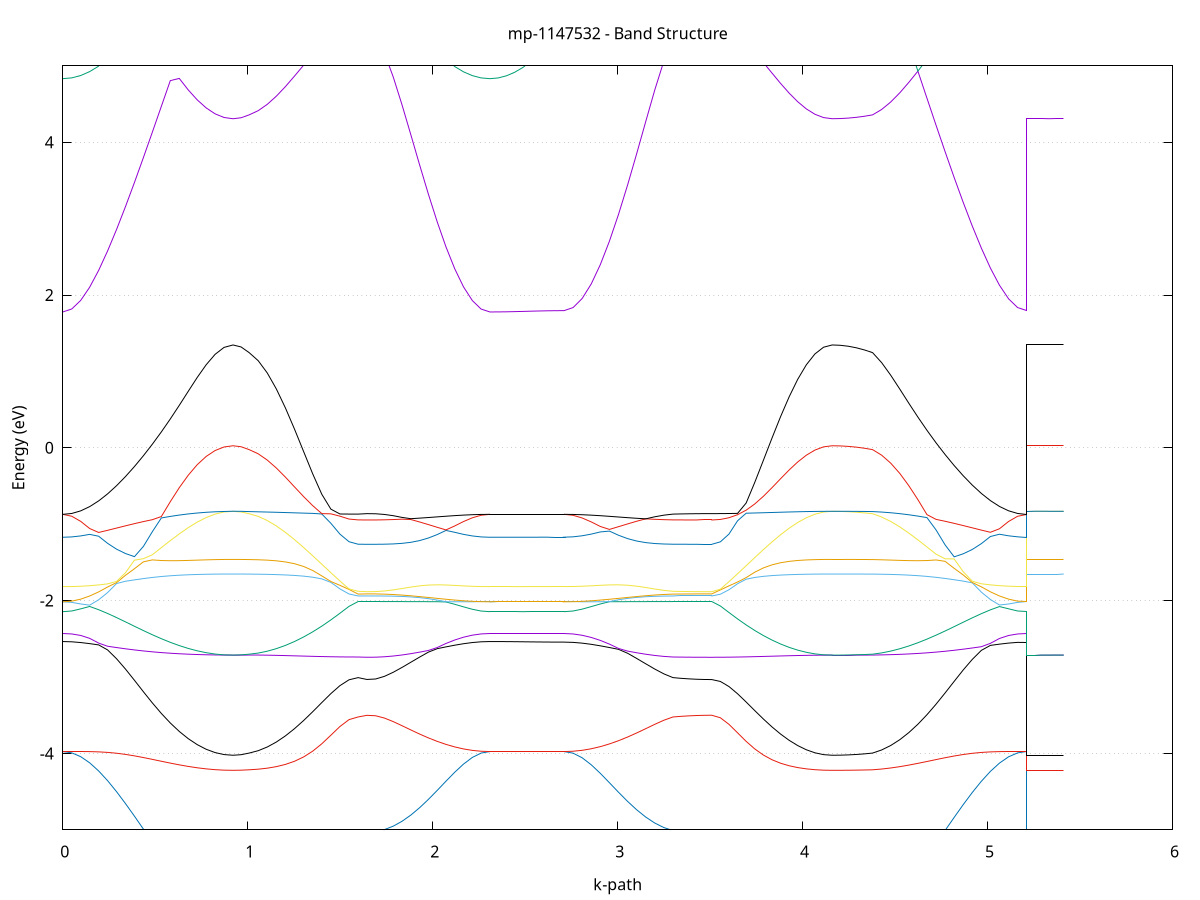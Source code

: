 set title 'mp-1147532 - Band Structure'
set xlabel 'k-path'
set ylabel 'Energy (eV)'
set grid y
set yrange [-5:5]
set terminal png size 800,600
set output 'mp-1147532_bands_gnuplot.png'
plot '-' using 1:2 with lines notitle, '-' using 1:2 with lines notitle, '-' using 1:2 with lines notitle, '-' using 1:2 with lines notitle, '-' using 1:2 with lines notitle, '-' using 1:2 with lines notitle, '-' using 1:2 with lines notitle, '-' using 1:2 with lines notitle, '-' using 1:2 with lines notitle, '-' using 1:2 with lines notitle, '-' using 1:2 with lines notitle, '-' using 1:2 with lines notitle, '-' using 1:2 with lines notitle, '-' using 1:2 with lines notitle, '-' using 1:2 with lines notitle, '-' using 1:2 with lines notitle, '-' using 1:2 with lines notitle, '-' using 1:2 with lines notitle, '-' using 1:2 with lines notitle, '-' using 1:2 with lines notitle, '-' using 1:2 with lines notitle, '-' using 1:2 with lines notitle, '-' using 1:2 with lines notitle, '-' using 1:2 with lines notitle, '-' using 1:2 with lines notitle, '-' using 1:2 with lines notitle, '-' using 1:2 with lines notitle, '-' using 1:2 with lines notitle, '-' using 1:2 with lines notitle, '-' using 1:2 with lines notitle, '-' using 1:2 with lines notitle, '-' using 1:2 with lines notitle, '-' using 1:2 with lines notitle, '-' using 1:2 with lines notitle, '-' using 1:2 with lines notitle, '-' using 1:2 with lines notitle, '-' using 1:2 with lines notitle, '-' using 1:2 with lines notitle, '-' using 1:2 with lines notitle, '-' using 1:2 with lines notitle, '-' using 1:2 with lines notitle, '-' using 1:2 with lines notitle, '-' using 1:2 with lines notitle, '-' using 1:2 with lines notitle, '-' using 1:2 with lines notitle, '-' using 1:2 with lines notitle, '-' using 1:2 with lines notitle, '-' using 1:2 with lines notitle
0.000000 -69.422355
0.048441 -69.422355
0.096881 -69.422455
0.145322 -69.422455
0.193763 -69.422555
0.242203 -69.422655
0.290644 -69.422655
0.339085 -69.422555
0.387525 -69.422555
0.435966 -69.422555
0.484407 -69.422555
0.532847 -69.422555
0.581288 -69.422555
0.629729 -69.422555
0.678169 -69.422555
0.726610 -69.422655
0.775051 -69.422655
0.823491 -69.422755
0.871932 -69.422755
0.920373 -69.422755
0.920373 -69.422755
0.964025 -69.422755
1.007678 -69.422655
1.007678 -69.422655
1.056767 -69.422755
1.105856 -69.422655
1.154945 -69.422655
1.204034 -69.422655
1.253123 -69.422655
1.302212 -69.422555
1.351301 -69.422655
1.400389 -69.422655
1.449478 -69.422655
1.498567 -69.422655
1.547656 -69.422655
1.596745 -69.422655
1.596745 -69.422655
1.644248 -69.422555
1.691750 -69.422655
1.739252 -69.422555
1.786755 -69.422655
1.834257 -69.422555
1.881760 -69.422555
1.929262 -69.422555
1.976764 -69.422555
2.024267 -69.422555
2.071769 -69.422655
2.119272 -69.422555
2.166774 -69.422555
2.214276 -69.422455
2.261779 -69.422455
2.309281 -69.422355
2.309281 -69.422355
2.353824 -69.422455
2.398366 -69.422455
2.442909 -69.422455
2.487451 -69.422355
2.531994 -69.422455
2.576536 -69.422555
2.621079 -69.422555
2.665621 -69.422555
2.710164 -69.422555
2.710164 -69.422555
2.759253 -69.422555
2.808342 -69.422555
2.857431 -69.422455
2.906520 -69.422455
2.955609 -69.422455
3.004698 -69.422555
3.053786 -69.422655
3.102875 -69.422555
3.151964 -69.422655
3.201053 -69.422655
3.250142 -69.422655
3.299231 -69.422655
3.299231 -69.422655
3.341178 -69.422655
3.383124 -69.422555
3.425071 -69.422555
3.467017 -69.422555
3.508964 -69.422655
3.508964 -69.422655
3.555450 -69.422655
3.601936 -69.422655
3.648422 -69.422555
3.694907 -69.422655
3.741393 -69.422655
3.787879 -69.422655
3.834365 -69.422655
3.880851 -69.422655
3.927337 -69.422655
3.973822 -69.422655
4.020308 -69.422655
4.066794 -69.422755
4.113280 -69.422755
4.159766 -69.422755
4.159766 -69.422755
4.203492 -69.422655
4.247218 -69.422755
4.290943 -69.422755
4.334669 -69.422755
4.378395 -69.422655
4.378395 -69.422655
4.427399 -69.422655
4.476403 -69.422655
4.525407 -69.422755
4.574411 -69.422755
4.623415 -69.422655
4.672419 -69.422655
4.721423 -69.422655
4.770427 -69.422655
4.819431 -69.422655
4.868435 -69.422555
4.917439 -69.422555
4.966443 -69.422555
5.015447 -69.422555
5.064451 -69.422555
5.113455 -69.422555
5.162459 -69.422555
5.211463 -69.422555
5.211463 -69.422755
5.251551 -69.422755
5.291639 -69.422755
5.331727 -69.422755
5.371816 -69.422655
5.411904 -69.422755
e
0.000000 -69.422355
0.048441 -69.422355
0.096881 -69.422455
0.145322 -69.422455
0.193763 -69.422555
0.242203 -69.422555
0.290644 -69.422555
0.339085 -69.422555
0.387525 -69.422555
0.435966 -69.422555
0.484407 -69.422555
0.532847 -69.422555
0.581288 -69.422555
0.629729 -69.422555
0.678169 -69.422555
0.726610 -69.422655
0.775051 -69.422655
0.823491 -69.422655
0.871932 -69.422655
0.920373 -69.422655
0.920373 -69.422655
0.964025 -69.422755
1.007678 -69.422655
1.007678 -69.422655
1.056767 -69.422655
1.105856 -69.422655
1.154945 -69.422655
1.204034 -69.422555
1.253123 -69.422555
1.302212 -69.422555
1.351301 -69.422555
1.400389 -69.422555
1.449478 -69.422455
1.498567 -69.422455
1.547656 -69.422455
1.596745 -69.422455
1.596745 -69.422455
1.644248 -69.422455
1.691750 -69.422555
1.739252 -69.422555
1.786755 -69.422555
1.834257 -69.422455
1.881760 -69.422455
1.929262 -69.422455
1.976764 -69.422455
2.024267 -69.422455
2.071769 -69.422455
2.119272 -69.422455
2.166774 -69.422355
2.214276 -69.422355
2.261779 -69.422355
2.309281 -69.422355
2.309281 -69.422355
2.353824 -69.422455
2.398366 -69.422455
2.442909 -69.422455
2.487451 -69.422355
2.531994 -69.422455
2.576536 -69.422555
2.621079 -69.422555
2.665621 -69.422555
2.710164 -69.422555
2.710164 -69.422555
2.759253 -69.422555
2.808342 -69.422455
2.857431 -69.422455
2.906520 -69.422455
2.955609 -69.422455
3.004698 -69.422455
3.053786 -69.422355
3.102875 -69.422355
3.151964 -69.422355
3.201053 -69.422455
3.250142 -69.422455
3.299231 -69.422455
3.299231 -69.422455
3.341178 -69.422455
3.383124 -69.422455
3.425071 -69.422455
3.467017 -69.422455
3.508964 -69.422455
3.508964 -69.422455
3.555450 -69.422455
3.601936 -69.422555
3.648422 -69.422555
3.694907 -69.422555
3.741393 -69.422555
3.787879 -69.422555
3.834365 -69.422555
3.880851 -69.422555
3.927337 -69.422655
3.973822 -69.422655
4.020308 -69.422655
4.066794 -69.422755
4.113280 -69.422655
4.159766 -69.422755
4.159766 -69.422755
4.203492 -69.422655
4.247218 -69.422655
4.290943 -69.422655
4.334669 -69.422655
4.378395 -69.422655
4.378395 -69.422655
4.427399 -69.422655
4.476403 -69.422555
4.525407 -69.422655
4.574411 -69.422555
4.623415 -69.422555
4.672419 -69.422555
4.721423 -69.422655
4.770427 -69.422655
4.819431 -69.422655
4.868435 -69.422555
4.917439 -69.422455
4.966443 -69.422455
5.015447 -69.422455
5.064451 -69.422455
5.113455 -69.422555
5.162459 -69.422555
5.211463 -69.422555
5.211463 -69.422655
5.251551 -69.422655
5.291639 -69.422755
5.331727 -69.422655
5.371816 -69.422655
5.411904 -69.422755
e
0.000000 -68.944055
0.048441 -68.944155
0.096881 -68.944155
0.145322 -68.944055
0.193763 -68.944055
0.242203 -68.944155
0.290644 -68.944155
0.339085 -68.944155
0.387525 -68.944155
0.435966 -68.944055
0.484407 -68.944155
0.532847 -68.944155
0.581288 -68.944155
0.629729 -68.944155
0.678169 -68.944155
0.726610 -68.944155
0.775051 -68.944155
0.823491 -68.944155
0.871932 -68.944155
0.920373 -68.944155
0.920373 -68.944155
0.964025 -68.944155
1.007678 -68.944155
1.007678 -68.944155
1.056767 -68.944155
1.105856 -68.944155
1.154945 -68.944155
1.204034 -68.944155
1.253123 -68.944155
1.302212 -68.944155
1.351301 -68.944155
1.400389 -68.944155
1.449478 -68.944155
1.498567 -68.944155
1.547656 -68.944155
1.596745 -68.944255
1.596745 -68.944255
1.644248 -68.944255
1.691750 -68.944255
1.739252 -68.944155
1.786755 -68.944155
1.834257 -68.944155
1.881760 -68.944155
1.929262 -68.944155
1.976764 -68.944155
2.024267 -68.944055
2.071769 -68.944155
2.119272 -68.944055
2.166774 -68.944055
2.214276 -68.944055
2.261779 -68.944055
2.309281 -68.944055
2.309281 -68.944055
2.353824 -68.944155
2.398366 -68.944155
2.442909 -68.944155
2.487451 -68.944055
2.531994 -68.944055
2.576536 -68.944155
2.621079 -68.944355
2.665621 -68.944355
2.710164 -68.944355
2.710164 -68.944355
2.759253 -68.944355
2.808342 -68.944355
2.857431 -68.944355
2.906520 -68.944255
2.955609 -68.944155
3.004698 -68.944155
3.053786 -68.944155
3.102875 -68.944155
3.151964 -68.944155
3.201053 -68.944255
3.250142 -68.944255
3.299231 -68.944255
3.299231 -68.944255
3.341178 -68.944255
3.383124 -68.944155
3.425071 -68.944155
3.467017 -68.944155
3.508964 -68.944155
3.508964 -68.944155
3.555450 -68.944155
3.601936 -68.944155
3.648422 -68.944155
3.694907 -68.944155
3.741393 -68.944155
3.787879 -68.944155
3.834365 -68.944155
3.880851 -68.944155
3.927337 -68.944155
3.973822 -68.944155
4.020308 -68.944155
4.066794 -68.944255
4.113280 -68.944255
4.159766 -68.944355
4.159766 -68.944355
4.203492 -68.944155
4.247218 -68.944155
4.290943 -68.944155
4.334669 -68.944155
4.378395 -68.944155
4.378395 -68.944155
4.427399 -68.944155
4.476403 -68.944155
4.525407 -68.944155
4.574411 -68.944155
4.623415 -68.944255
4.672419 -68.944255
4.721423 -68.944255
4.770427 -68.944355
4.819431 -68.944255
4.868435 -68.944255
4.917439 -68.944255
4.966443 -68.944255
5.015447 -68.944255
5.064451 -68.944255
5.113455 -68.944355
5.162459 -68.944355
5.211463 -68.944355
5.211463 -68.944155
5.251551 -68.944155
5.291639 -68.944155
5.331727 -68.944255
5.371816 -68.944155
5.411904 -68.944355
e
0.000000 -14.808955
0.048441 -14.805355
0.096881 -14.794555
0.145322 -14.776855
0.193763 -14.752455
0.242203 -14.721955
0.290644 -14.685855
0.339085 -14.644855
0.387525 -14.599855
0.435966 -14.552055
0.484407 -14.502355
0.532847 -14.452255
0.581288 -14.403055
0.629729 -14.356155
0.678169 -14.313255
0.726610 -14.275655
0.775051 -14.244855
0.823491 -14.221855
0.871932 -14.207655
0.920373 -14.202855
0.920373 -14.202855
0.964025 -14.206755
1.007678 -14.218255
1.007678 -14.218255
1.056767 -14.231655
1.105856 -14.247155
1.154945 -14.264355
1.204034 -14.282655
1.253123 -14.301455
1.302212 -14.319755
1.351301 -14.336955
1.400389 -14.352255
1.449478 -14.364855
1.498567 -14.374255
1.547656 -14.380055
1.596745 -14.382055
1.596745 -14.382055
1.644248 -14.348255
1.691750 -14.358255
1.739252 -14.400955
1.786755 -14.452155
1.834257 -14.504455
1.881760 -14.555555
1.929262 -14.604055
1.976764 -14.648955
2.024267 -14.689355
2.071769 -14.724755
2.119272 -14.754455
2.166774 -14.778055
2.214276 -14.795155
2.261779 -14.805455
2.309281 -14.808955
2.309281 -14.808955
2.353824 -14.808955
2.398366 -14.808955
2.442909 -14.808955
2.487451 -14.808955
2.531994 -14.808955
2.576536 -14.808955
2.621079 -14.808955
2.665621 -14.808955
2.710164 -14.808955
2.710164 -14.808955
2.759253 -14.805255
2.808342 -14.794155
2.857431 -14.775955
2.906520 -14.750755
2.955609 -14.719155
3.004698 -14.681655
3.053786 -14.638755
3.102875 -14.591355
3.151964 -14.540455
3.201053 -14.487055
3.250142 -14.432955
3.299231 -14.382055
3.299231 -14.382055
3.341178 -14.370855
3.383124 -14.360955
3.425071 -14.352955
3.467017 -14.347655
3.508964 -14.345755
3.508964 -14.345755
3.555450 -14.344055
3.601936 -14.338955
3.648422 -14.330755
3.694907 -14.319855
3.741393 -14.306655
3.787879 -14.291755
3.834365 -14.275955
3.880851 -14.259955
3.927337 -14.244655
3.973822 -14.230755
4.020308 -14.219155
4.066794 -14.210255
4.113280 -14.204755
4.159766 -14.202855
4.159766 -14.202855
4.203492 -14.203455
4.247218 -14.205355
4.290943 -14.208455
4.334669 -14.212755
4.378395 -14.218255
4.378395 -14.218255
4.427399 -14.239855
4.476403 -14.269755
4.525407 -14.306755
4.574411 -14.349455
4.623415 -14.396255
4.672419 -14.445855
4.721423 -14.496555
4.770427 -14.546855
4.819431 -14.595555
4.868435 -14.641255
4.917439 -14.683055
4.966443 -14.719955
5.015447 -14.751155
5.064451 -14.776055
5.113455 -14.794255
5.162459 -14.805255
5.211463 -14.808955
5.211463 -14.202855
5.251551 -14.202855
5.291639 -14.202855
5.331727 -14.202855
5.371816 -14.202855
5.411904 -14.202855
e
0.000000 -13.819955
0.048441 -13.822855
0.096881 -13.831255
0.145322 -13.845055
0.193763 -13.863555
0.242203 -13.886355
0.290644 -13.912555
0.339085 -13.941455
0.387525 -13.972155
0.435966 -14.003655
0.484407 -14.035255
0.532847 -14.065855
0.581288 -14.094955
0.629729 -14.121555
0.678169 -14.145255
0.726610 -14.165355
0.775051 -14.181555
0.823491 -14.193255
0.871932 -14.200455
0.920373 -14.202855
0.920373 -14.202855
0.964025 -14.200955
1.007678 -14.195055
1.007678 -14.195055
1.056767 -14.189955
1.105856 -14.186755
1.154945 -14.185155
1.204034 -14.184755
1.253123 -14.185255
1.302212 -14.186455
1.351301 -14.187955
1.400389 -14.189555
1.449478 -14.190955
1.498567 -14.192155
1.547656 -14.192855
1.596745 -14.193155
1.596745 -14.193155
1.644248 -14.225855
1.691750 -14.216155
1.739252 -14.175055
1.786755 -14.126955
1.834257 -14.078755
1.881760 -14.032755
1.929262 -13.990055
1.976764 -13.951455
2.024267 -13.917255
2.071769 -13.887855
2.119272 -13.863655
2.166774 -13.844655
2.214276 -13.830955
2.261779 -13.822755
2.309281 -13.819955
2.309281 -13.819955
2.353824 -13.819955
2.398366 -13.819955
2.442909 -13.819955
2.487451 -13.819955
2.531994 -13.819955
2.576536 -13.819955
2.621079 -13.819955
2.665621 -13.819955
2.710164 -13.819955
2.710164 -13.819955
2.759253 -13.822955
2.808342 -13.831755
2.857431 -13.846255
2.906520 -13.866555
2.955609 -13.892455
3.004698 -13.923755
3.053786 -13.960055
3.102875 -14.001155
3.151964 -14.046255
3.201053 -14.094655
3.250142 -14.144855
3.299231 -14.193155
3.299231 -14.193155
3.341178 -14.203955
3.383124 -14.213555
3.425071 -14.221255
3.467017 -14.226455
3.508964 -14.228255
3.508964 -14.228255
3.555450 -14.227955
3.601936 -14.226955
3.648422 -14.225455
3.694907 -14.223455
3.741393 -14.221155
3.787879 -14.218455
3.834365 -14.215655
3.880851 -14.212755
3.927337 -14.210055
3.973822 -14.207655
4.020308 -14.205655
4.066794 -14.204155
4.113280 -14.203155
4.159766 -14.202855
4.159766 -14.202855
4.203492 -14.202555
4.247218 -14.201655
4.290943 -14.200055
4.334669 -14.197855
4.378395 -14.195055
4.378395 -14.195055
4.427399 -14.184055
4.476403 -14.168555
4.525407 -14.148855
4.574411 -14.125355
4.623415 -14.098855
4.672419 -14.069755
4.721423 -14.038855
4.770427 -14.007055
4.819431 -13.975055
4.868435 -13.943955
4.917439 -13.914555
4.966443 -13.887755
5.015447 -13.864555
5.064451 -13.845555
5.113455 -13.831555
5.162459 -13.822955
5.211463 -13.819955
5.211463 -14.202855
5.251551 -14.202855
5.291639 -14.202855
5.331727 -14.202855
5.371816 -14.202855
5.411904 -14.202855
e
0.000000 -3.975955
0.048441 -3.993055
0.096881 -4.043355
0.145322 -4.123655
0.193763 -4.229755
0.242203 -4.357155
0.290644 -4.501155
0.339085 -4.657555
0.387525 -4.822355
0.435966 -4.991555
0.484407 -5.161255
0.532847 -5.327255
0.581288 -5.485555
0.629729 -5.632255
0.678169 -5.763655
0.726610 -5.876255
0.775051 -5.967155
0.823491 -6.033855
0.871932 -6.074655
0.920373 -6.088355
0.920373 -6.088355
0.964025 -6.077255
1.007678 -6.044055
1.007678 -6.044055
1.056767 -5.995655
1.105856 -5.921855
1.154945 -5.825655
1.204034 -5.711355
1.253123 -5.585055
1.302212 -5.454155
1.351301 -5.328055
1.400389 -5.216055
1.449478 -5.125655
1.498567 -5.060755
1.547656 -5.022355
1.596745 -5.009755
1.596745 -5.009755
1.644248 -5.026255
1.691750 -5.022055
1.739252 -4.997355
1.786755 -4.952555
1.834257 -4.888755
1.881760 -4.807555
1.929262 -4.711055
1.976764 -4.602155
2.024267 -4.484855
2.071769 -4.364155
2.119272 -4.246455
2.166774 -4.139655
2.214276 -4.052955
2.261779 -3.995955
2.309281 -3.975955
2.309281 -3.975955
2.353824 -3.975955
2.398366 -3.975955
2.442909 -3.975955
2.487451 -3.975955
2.531994 -3.975955
2.576536 -3.975955
2.621079 -3.975955
2.665621 -3.975955
2.710164 -3.975955
2.710164 -3.975955
2.759253 -3.997355
2.808342 -4.058055
2.857431 -4.149655
2.906520 -4.261755
2.955609 -4.384355
3.004698 -4.508855
3.053786 -4.628555
3.102875 -4.738155
3.151964 -4.833755
3.201053 -4.912155
3.250142 -4.971355
3.299231 -5.009755
3.299231 -5.009755
3.341178 -5.015955
3.383124 -5.020855
3.425071 -5.024355
3.467017 -5.026455
3.508964 -5.027155
3.508964 -5.027155
3.555450 -5.038555
3.601936 -5.073155
3.648422 -5.131455
3.694907 -5.213155
3.741393 -5.315355
3.787879 -5.432255
3.834365 -5.556155
3.880851 -5.679055
3.927337 -5.793755
3.973822 -5.894655
4.020308 -5.977155
4.066794 -6.038255
4.113280 -6.075755
4.159766 -6.088455
4.159766 -6.088455
4.203492 -6.086655
4.247218 -6.081255
4.290943 -6.072355
4.334669 -6.059955
4.378395 -6.044055
4.378395 -6.044055
4.427399 -5.981455
4.476403 -5.893755
4.525407 -5.783355
4.574411 -5.653255
4.623415 -5.506855
4.672419 -5.348055
4.721423 -5.180855
4.770427 -5.009455
4.819431 -4.838055
4.868435 -4.670855
4.917439 -4.511755
4.966443 -4.365155
5.015447 -4.235355
5.064451 -4.127055
5.113455 -4.044955
5.162459 -3.993555
5.211463 -3.975955
5.211463 -6.088355
5.251551 -6.088355
5.291639 -6.088355
5.331727 -6.088455
5.371816 -6.088455
5.411904 -6.088455
e
0.000000 -3.975955
0.048441 -3.975755
0.096881 -3.975755
0.145322 -3.976755
0.193763 -3.980155
0.242203 -3.986955
0.290644 -3.997955
0.339085 -4.013255
0.387525 -4.032455
0.435966 -4.054455
0.484407 -4.078355
0.532847 -4.102955
0.581288 -4.127155
0.629729 -4.149955
0.678169 -4.170555
0.726610 -4.188355
0.775051 -4.202655
0.823491 -4.213155
0.871932 -4.219555
0.920373 -4.221655
0.920373 -4.221655
0.964025 -4.219955
1.007678 -4.214755
1.007678 -4.214755
1.056767 -4.206855
1.105856 -4.193455
1.154945 -4.173255
1.204034 -4.144055
1.253123 -4.102955
1.302212 -4.046355
1.351301 -3.970655
1.400389 -3.874355
1.449478 -3.762055
1.498567 -3.647955
1.547656 -3.558155
1.596745 -3.523255
1.596745 -3.523255
1.644248 -3.501855
1.691750 -3.507455
1.739252 -3.537855
1.786755 -3.584055
1.834257 -3.637555
1.881760 -3.692955
1.929262 -3.746855
1.976764 -3.797155
2.024267 -3.842555
2.071769 -3.882255
2.119272 -3.915355
2.166774 -3.941655
2.214276 -3.960655
2.261779 -3.972055
2.309281 -3.975955
2.309281 -3.975955
2.353824 -3.975955
2.398366 -3.975955
2.442909 -3.975955
2.487451 -3.975955
2.531994 -3.975955
2.576536 -3.975955
2.621079 -3.975955
2.665621 -3.975955
2.710164 -3.975955
2.710164 -3.975955
2.759253 -3.971855
2.808342 -3.959655
2.857431 -3.939455
2.906520 -3.911455
2.955609 -3.876055
3.004698 -3.833955
3.053786 -3.785855
3.102875 -3.732755
3.151964 -3.676355
3.201053 -3.619355
3.250142 -3.565855
3.299231 -3.523255
3.299231 -3.523255
3.341178 -3.515355
3.383124 -3.509055
3.425071 -3.504355
3.467017 -3.501555
3.508964 -3.500555
3.508964 -3.500555
3.555450 -3.533755
3.601936 -3.619855
3.648422 -3.730955
3.694907 -3.842955
3.741393 -3.941555
3.787879 -4.021455
3.834365 -4.082855
3.880851 -4.128655
3.927337 -4.161955
3.973822 -4.185955
4.020308 -4.202555
4.066794 -4.213555
4.113280 -4.219755
4.159766 -4.221755
4.159766 -4.221755
4.203492 -4.221455
4.247218 -4.220555
4.290943 -4.219255
4.334669 -4.217255
4.378395 -4.214755
4.378395 -4.214755
4.427399 -4.204855
4.476403 -4.191055
4.525407 -4.173755
4.574411 -4.153255
4.623415 -4.130455
4.672419 -4.106155
4.721423 -4.081255
4.770427 -4.056955
4.819431 -4.034355
4.868435 -4.014755
4.917439 -3.998955
4.966443 -3.987555
5.015447 -3.980355
5.064451 -3.976855
5.113455 -3.975855
5.162459 -3.975855
5.211463 -3.975955
5.211463 -4.221655
5.251551 -4.221755
5.291639 -4.221755
5.331727 -4.221755
5.371816 -4.221755
5.411904 -4.221755
e
0.000000 -2.535955
0.048441 -2.539355
0.096881 -2.549055
0.145322 -2.563155
0.193763 -2.579855
0.242203 -2.645455
0.290644 -2.760955
0.339085 -2.896555
0.387525 -3.043455
0.435966 -3.193555
0.484407 -3.339755
0.532847 -3.477055
0.581288 -3.602055
0.629729 -3.712455
0.678169 -3.807055
0.726610 -3.884955
0.775051 -3.945855
0.823491 -3.989455
0.871932 -4.015655
0.920373 -4.024355
0.920373 -4.024355
0.964025 -4.017255
1.007678 -3.995955
1.007678 -3.995955
1.056767 -3.964655
1.105856 -3.915955
1.154945 -3.850855
1.204034 -3.770255
1.253123 -3.675755
1.302212 -3.569555
1.351301 -3.454455
1.400389 -3.334855
1.449478 -3.217455
1.498567 -3.112755
1.547656 -3.036655
1.596745 -3.008155
1.596745 -3.008155
1.644248 -3.032255
1.691750 -3.025955
1.739252 -2.991455
1.786755 -2.938055
1.834257 -2.874555
1.881760 -2.806955
1.929262 -2.739355
1.976764 -2.674555
2.024267 -2.629255
2.071769 -2.605855
2.119272 -2.583655
2.166774 -2.564255
2.214276 -2.549055
2.261779 -2.539255
2.309281 -2.535855
2.309281 -2.535855
2.353824 -2.536155
2.398366 -2.536755
2.442909 -2.537755
2.487451 -2.539055
2.531994 -2.540355
2.576536 -2.541555
2.621079 -2.542555
2.665621 -2.543255
2.710164 -2.543455
2.710164 -2.543455
2.759253 -2.546855
2.808342 -2.556855
2.857431 -2.572255
2.906520 -2.591955
2.955609 -2.614255
3.004698 -2.637755
3.053786 -2.689255
3.102875 -2.757255
3.151964 -2.827355
3.201053 -2.896455
3.250142 -2.959255
3.299231 -3.008155
3.299231 -3.008155
3.341178 -3.017055
3.383124 -3.024155
3.425071 -3.029355
3.467017 -3.032555
3.508964 -3.033655
3.508964 -3.033655
3.555450 -3.058355
3.601936 -3.125255
3.648422 -3.219655
3.694907 -3.327855
3.741393 -3.440055
3.787879 -3.549855
3.834365 -3.653155
3.880851 -3.746855
3.927337 -3.828955
3.973822 -3.897955
4.020308 -3.952755
4.066794 -3.992355
4.113280 -4.016355
4.159766 -4.024355
4.159766 -4.024355
4.203492 -4.023255
4.247218 -4.019855
4.290943 -4.014155
4.334669 -4.006255
4.378395 -3.995955
4.378395 -3.995955
4.427399 -3.955255
4.476403 -3.896855
4.525407 -3.820855
4.574411 -3.727755
4.623415 -3.618355
4.672419 -3.493755
4.721423 -3.356255
4.770427 -3.209155
4.819431 -3.057455
4.868435 -2.908055
4.917439 -2.769855
4.966443 -2.651455
5.015447 -2.586255
5.064451 -2.570055
5.113455 -2.556255
5.162459 -2.546855
5.211463 -2.543455
5.211463 -4.024355
5.251551 -4.024355
5.291639 -4.024355
5.331727 -4.024355
5.371816 -4.024355
5.411904 -4.024355
e
0.000000 -2.430755
0.048441 -2.436555
0.096881 -2.456055
0.145322 -2.493955
0.193763 -2.555955
0.242203 -2.597455
0.290644 -2.614655
0.339085 -2.630955
0.387525 -2.645755
0.435966 -2.658955
0.484407 -2.670555
0.532847 -2.680455
0.581288 -2.688755
0.629729 -2.695755
0.678169 -2.701355
0.726610 -2.705755
0.775051 -2.709055
0.823491 -2.711355
0.871932 -2.712655
0.920373 -2.714055
0.920373 -2.714055
0.964025 -2.713755
1.007678 -2.712655
1.007678 -2.712655
1.056767 -2.712755
1.105856 -2.714455
1.154945 -2.716855
1.204034 -2.719755
1.253123 -2.723055
1.302212 -2.726355
1.351301 -2.729555
1.400389 -2.732455
1.449478 -2.734955
1.498567 -2.736855
1.547656 -2.737955
1.596745 -2.738355
1.596745 -2.738355
1.644248 -2.741655
1.691750 -2.740655
1.739252 -2.735155
1.786755 -2.725455
1.834257 -2.711855
1.881760 -2.694755
1.929262 -2.674755
1.976764 -2.652555
2.024267 -2.614555
2.071769 -2.561155
2.119272 -2.515555
2.166774 -2.479055
2.214276 -2.452355
2.261779 -2.436155
2.309281 -2.430755
2.309281 -2.430755
2.353824 -2.430755
2.398366 -2.430855
2.442909 -2.430755
2.487451 -2.430755
2.531994 -2.430755
2.576536 -2.430855
2.621079 -2.430855
2.665621 -2.430855
2.710164 -2.430855
2.710164 -2.430855
2.759253 -2.436655
2.808342 -2.453955
2.857431 -2.482255
2.906520 -2.521155
2.955609 -2.569455
3.004698 -2.626055
3.053786 -2.660955
3.102875 -2.682755
3.151964 -2.702055
3.201053 -2.718255
3.250142 -2.730455
3.299231 -2.738355
3.299231 -2.738355
3.341178 -2.739655
3.383124 -2.740655
3.425071 -2.741255
3.467017 -2.741655
3.508964 -2.741855
3.508964 -2.741855
3.555450 -2.741455
3.601936 -2.740455
3.648422 -2.738755
3.694907 -2.736555
3.741393 -2.733855
3.787879 -2.730855
3.834365 -2.727755
3.880851 -2.724555
3.927337 -2.721555
3.973822 -2.718955
4.020308 -2.716655
4.066794 -2.715055
4.113280 -2.713955
4.159766 -2.713655
4.159766 -2.713655
4.203492 -2.713655
4.247218 -2.713655
4.290943 -2.713455
4.334669 -2.713155
4.378395 -2.712655
4.378395 -2.712655
4.427399 -2.710655
4.476403 -2.707555
4.525407 -2.703555
4.574411 -2.698255
4.623415 -2.691755
4.672419 -2.683755
4.721423 -2.674255
4.770427 -2.663155
4.819431 -2.650355
4.868435 -2.635955
4.917439 -2.620155
4.966443 -2.603355
5.015447 -2.559455
5.064451 -2.495655
5.113455 -2.456755
5.162459 -2.436855
5.211463 -2.430855
5.211463 -2.714055
5.251551 -2.714055
5.291639 -2.713955
5.331727 -2.713855
5.371816 -2.713755
5.411904 -2.713655
e
0.000000 -2.144955
0.048441 -2.135855
0.096881 -2.107955
0.145322 -2.076655
0.193763 -2.119055
0.242203 -2.168355
0.290644 -2.222255
0.339085 -2.278655
0.387525 -2.335955
0.435966 -2.392555
0.484407 -2.447055
0.532847 -2.498555
0.581288 -2.546055
0.629729 -2.588755
0.678169 -2.625955
0.726610 -2.657055
0.775051 -2.681755
0.823491 -2.699655
0.871932 -2.710455
0.920373 -2.713155
0.920373 -2.713155
0.964025 -2.710155
1.007678 -2.701355
1.007678 -2.701355
1.056767 -2.686755
1.105856 -2.662255
1.154945 -2.628655
1.204034 -2.586255
1.253123 -2.535255
1.302212 -2.476055
1.351301 -2.408855
1.400389 -2.334255
1.449478 -2.252655
1.498567 -2.165355
1.547656 -2.075255
1.596745 -2.012455
1.596745 -2.012455
1.644248 -2.012455
1.691750 -2.012455
1.739252 -2.012555
1.786755 -2.012755
1.834257 -2.012955
1.881760 -2.013355
1.929262 -2.013655
1.976764 -2.013955
2.024267 -2.014355
2.071769 -2.017755
2.119272 -2.048155
2.166774 -2.081755
2.214276 -2.113455
2.261779 -2.136455
2.309281 -2.144955
2.309281 -2.144955
2.353824 -2.144955
2.398366 -2.145055
2.442909 -2.145055
2.487451 -2.144955
2.531994 -2.145055
2.576536 -2.145055
2.621079 -2.145055
2.665621 -2.145055
2.710164 -2.145055
2.710164 -2.145055
2.759253 -2.136055
2.808342 -2.111555
2.857431 -2.078355
2.906520 -2.043855
2.955609 -2.014655
3.004698 -2.014255
3.053786 -2.013855
3.102875 -2.013455
3.151964 -2.013055
3.201053 -2.012855
3.250142 -2.012655
3.299231 -2.012455
3.299231 -2.012455
3.341178 -2.012455
3.383124 -2.012355
3.425071 -2.012355
3.467017 -2.012355
3.508964 -2.012355
3.508964 -2.012355
3.555450 -2.070455
3.601936 -2.155955
3.648422 -2.239755
3.694907 -2.318455
3.741393 -2.391155
3.787879 -2.457255
3.834365 -2.516255
3.880851 -2.567955
3.927337 -2.612155
3.973822 -2.648455
4.020308 -2.676855
4.066794 -2.697255
4.113280 -2.709555
4.159766 -2.713655
4.159766 -2.713655
4.203492 -2.712955
4.247218 -2.711455
4.290943 -2.708955
4.334669 -2.705655
4.378395 -2.701355
4.378395 -2.701355
4.427399 -2.684655
4.476403 -2.660955
4.525407 -2.630555
4.574411 -2.593955
4.623415 -2.551555
4.672419 -2.504255
4.721423 -2.452655
4.770427 -2.397855
4.819431 -2.340855
4.868435 -2.282955
4.917439 -2.225755
4.966443 -2.171055
5.015447 -2.121055
5.064451 -2.077955
5.113455 -2.107155
5.162459 -2.135755
5.211463 -2.145055
5.211463 -2.713155
5.251551 -2.713155
5.291639 -2.713255
5.331727 -2.713355
5.371816 -2.713455
5.411904 -2.713655
e
0.000000 -2.015655
0.048441 -2.022955
0.096881 -2.043855
0.145322 -2.059755
0.193763 -1.989255
0.242203 -1.895055
0.290644 -1.776355
0.339085 -1.746555
0.387525 -1.728555
0.435966 -1.711755
0.484407 -1.696955
0.532847 -1.684655
0.581288 -1.674955
0.629729 -1.667455
0.678169 -1.661955
0.726610 -1.657955
0.775051 -1.655155
0.823491 -1.653255
0.871932 -1.652155
0.920373 -1.651855
0.920373 -1.651855
0.964025 -1.652055
1.007678 -1.652955
1.007678 -1.652955
1.056767 -1.654255
1.105856 -1.656355
1.154945 -1.659555
1.204034 -1.664055
1.253123 -1.670455
1.302212 -1.679755
1.351301 -1.693755
1.400389 -1.715655
1.449478 -1.761455
1.498567 -1.846755
1.547656 -1.913455
1.596745 -1.939355
1.596745 -1.939355
1.644248 -1.939055
1.691750 -1.939155
1.739252 -1.939855
1.786755 -1.941755
1.834257 -1.945455
1.881760 -1.951655
1.929262 -1.961055
1.976764 -1.974455
2.024267 -1.993055
2.071769 -2.014755
2.119272 -2.015055
2.166774 -2.015355
2.214276 -2.015555
2.261779 -2.015655
2.309281 -2.015655
2.309281 -2.015655
2.353824 -2.015755
2.398366 -2.015755
2.442909 -2.015755
2.487451 -2.015655
2.531994 -2.015655
2.576536 -2.015755
2.621079 -2.015755
2.665621 -2.015755
2.710164 -2.015755
2.710164 -2.015755
2.759253 -2.015755
2.808342 -2.015655
2.857431 -2.015355
2.906520 -2.015055
2.955609 -2.013155
3.004698 -1.988755
3.053786 -1.970755
3.102875 -1.957955
3.151964 -1.949255
3.201053 -1.943755
3.250142 -1.940655
3.299231 -1.939355
3.299231 -1.939355
3.341178 -1.939155
3.383124 -1.939155
3.425071 -1.939055
3.467017 -1.939055
3.508964 -1.939055
3.508964 -1.939055
3.555450 -1.916655
3.601936 -1.857555
3.648422 -1.779155
3.694907 -1.720255
3.741393 -1.697155
3.787879 -1.682355
3.834365 -1.672555
3.880851 -1.665655
3.927337 -1.660755
3.973822 -1.657255
4.020308 -1.654755
4.066794 -1.653155
4.113280 -1.652255
4.159766 -1.651955
4.159766 -1.651955
4.203492 -1.651855
4.247218 -1.652055
4.290943 -1.652255
4.334669 -1.652555
4.378395 -1.652955
4.378395 -1.652955
4.427399 -1.654655
4.476403 -1.657255
4.525407 -1.661055
4.574411 -1.666355
4.623415 -1.673555
4.672419 -1.683155
4.721423 -1.695255
4.770427 -1.709855
4.819431 -1.726655
4.868435 -1.744755
4.917439 -1.767255
4.966443 -1.888855
5.015447 -1.985455
5.064451 -2.057655
5.113455 -2.044455
5.162459 -2.023155
5.211463 -2.015755
5.211463 -1.651855
5.251551 -1.651855
5.291639 -1.651855
5.331727 -1.651855
5.371816 -1.651855
5.411904 -1.651955
e
0.000000 -2.015655
0.048441 -2.006855
0.096881 -1.980855
0.145322 -1.939855
0.193763 -1.886155
0.242203 -1.821855
0.290644 -1.764455
0.339085 -1.668355
0.387525 -1.582355
0.435966 -1.492255
0.484407 -1.467055
0.532847 -1.475255
0.581288 -1.477955
0.629729 -1.476955
0.678169 -1.473955
0.726610 -1.470155
0.775051 -1.466455
0.823491 -1.463355
0.871932 -1.461355
0.920373 -1.460655
0.920373 -1.460655
0.964025 -1.461155
1.007678 -1.462755
1.007678 -1.462755
1.056767 -1.465455
1.105856 -1.470355
1.154945 -1.479155
1.204034 -1.493755
1.253123 -1.517155
1.302212 -1.553255
1.351301 -1.605855
1.400389 -1.676655
1.449478 -1.749855
1.498567 -1.800155
1.547656 -1.853555
1.596745 -1.914655
1.596745 -1.914655
1.644248 -1.912355
1.691750 -1.912555
1.739252 -1.915355
1.786755 -1.920555
1.834257 -1.927855
1.881760 -1.936955
1.929262 -1.947555
1.976764 -1.958955
2.024267 -1.970655
2.071769 -1.982255
2.119272 -1.992955
2.166774 -2.002255
2.214276 -2.009555
2.261779 -2.014155
2.309281 -2.015655
2.309281 -2.015655
2.353824 -2.015755
2.398366 -2.015755
2.442909 -2.015755
2.487451 -2.015655
2.531994 -2.015655
2.576536 -2.015755
2.621079 -2.015755
2.665621 -2.015755
2.710164 -2.015755
2.710164 -2.015755
2.759253 -2.014255
2.808342 -2.009655
2.857431 -2.002455
2.906520 -1.993055
2.955609 -1.982255
3.004698 -1.970555
3.053786 -1.958555
3.102875 -1.946955
3.151964 -1.936155
3.201053 -1.926955
3.250142 -1.919655
3.299231 -1.914655
3.299231 -1.914655
3.341178 -1.913855
3.383124 -1.913155
3.425071 -1.912555
3.467017 -1.912255
3.508964 -1.912155
3.508964 -1.912155
3.555450 -1.859755
3.601936 -1.807055
3.648422 -1.756155
3.694907 -1.698755
3.741393 -1.627955
3.787879 -1.572355
3.834365 -1.532055
3.880851 -1.504455
3.927337 -1.486255
3.973822 -1.474655
4.020308 -1.467555
4.066794 -1.463455
4.113280 -1.461255
4.159766 -1.460655
4.159766 -1.460655
4.203492 -1.460655
4.247218 -1.460955
4.290943 -1.461455
4.334669 -1.462055
4.378395 -1.462755
4.378395 -1.462755
4.427399 -1.465755
4.476403 -1.469455
4.525407 -1.473355
4.574411 -1.476555
4.623415 -1.477755
4.672419 -1.475555
4.721423 -1.467955
4.770427 -1.485855
4.819431 -1.577155
4.868435 -1.664355
4.917439 -1.762855
4.966443 -1.819755
5.015447 -1.884855
5.064451 -1.939255
5.113455 -1.980655
5.162459 -2.006855
5.211463 -2.015755
5.211463 -1.460655
5.251551 -1.460655
5.291639 -1.460655
5.331727 -1.460655
5.371816 -1.460655
5.411904 -1.460655
e
0.000000 -1.816955
0.048441 -1.815755
0.096881 -1.812055
0.145322 -1.805155
0.193763 -1.794755
0.242203 -1.780955
0.290644 -1.748655
0.339085 -1.634255
0.387525 -1.470755
0.435966 -1.451055
0.484407 -1.399655
0.532847 -1.306455
0.581288 -1.214655
0.629729 -1.126655
0.678169 -1.045155
0.726610 -0.972955
0.775051 -0.912955
0.823491 -0.867855
0.871932 -0.839655
0.920373 -0.831955
0.920373 -0.831955
0.964025 -0.839655
1.007678 -0.862755
1.007678 -0.862755
1.056767 -0.897555
1.105856 -0.951955
1.154945 -1.022955
1.204034 -1.107555
1.253123 -1.202555
1.302212 -1.305355
1.351301 -1.413155
1.400389 -1.523655
1.449478 -1.634555
1.498567 -1.743755
1.547656 -1.847255
1.596745 -1.877855
1.596745 -1.877855
1.644248 -1.883155
1.691750 -1.881755
1.739252 -1.873755
1.786755 -1.859755
1.834257 -1.841755
1.881760 -1.822955
1.929262 -1.806855
1.976764 -1.796555
2.024267 -1.793155
2.071769 -1.795555
2.119272 -1.801155
2.166774 -1.807355
2.214276 -1.812555
2.261779 -1.815855
2.309281 -1.816955
2.309281 -1.816955
2.353824 -1.816955
2.398366 -1.816955
2.442909 -1.816855
2.487451 -1.816655
2.531994 -1.816555
2.576536 -1.816355
2.621079 -1.816455
2.665621 -1.816355
2.710164 -1.816355
2.710164 -1.816355
2.759253 -1.815155
2.808342 -1.811655
2.857431 -1.806255
2.906520 -1.799855
2.955609 -1.794555
3.004698 -1.793255
3.053786 -1.798455
3.102875 -1.810855
3.151964 -1.828655
3.201053 -1.848355
3.250142 -1.865755
3.299231 -1.877855
3.299231 -1.877855
3.341178 -1.879955
3.383124 -1.881455
3.425071 -1.882555
3.467017 -1.883255
3.508964 -1.883455
3.508964 -1.883455
3.555450 -1.849955
3.601936 -1.752155
3.648422 -1.648455
3.694907 -1.542655
3.741393 -1.436755
3.787879 -1.332755
3.834365 -1.232455
3.880851 -1.138155
3.927337 -1.052155
3.973822 -0.977055
4.020308 -0.915255
4.066794 -0.869155
4.113280 -0.840655
4.159766 -0.831055
4.159766 -0.831055
4.203492 -0.832555
4.247218 -0.836555
4.290943 -0.842955
4.334669 -0.851655
4.378395 -0.862755
4.378395 -0.862755
4.427399 -0.905455
4.476403 -0.963855
4.525407 -1.035255
4.574411 -1.116655
4.623415 -1.205055
4.672419 -1.297655
4.721423 -1.392055
4.770427 -1.452755
4.819431 -1.454655
4.868435 -1.621655
4.917439 -1.745755
4.966443 -1.779655
5.015447 -1.793755
5.064451 -1.804355
5.113455 -1.811255
5.162459 -1.815155
5.211463 -1.816355
5.211463 -0.831955
5.251551 -0.831855
5.291639 -0.831755
5.331727 -0.831555
5.371816 -0.831255
5.411904 -0.831055
e
0.000000 -1.170855
0.048441 -1.166255
0.096881 -1.153155
0.145322 -1.133055
0.193763 -1.157155
0.242203 -1.250155
0.290644 -1.326555
0.339085 -1.384055
0.387525 -1.424455
0.435966 -1.289955
0.484407 -1.097255
0.532847 -0.917855
0.581288 -0.897755
0.629729 -0.880255
0.678169 -0.865455
0.726610 -0.853355
0.775051 -0.843955
0.823491 -0.837255
0.871932 -0.833255
0.920373 -0.830155
0.920373 -0.830155
0.964025 -0.831255
1.007678 -0.834555
1.007678 -0.834555
1.056767 -0.837655
1.105856 -0.840655
1.154945 -0.843855
1.204034 -0.847355
1.253123 -0.851055
1.302212 -0.854755
1.351301 -0.858255
1.400389 -0.866055
1.449478 -0.988055
1.498567 -1.129955
1.547656 -1.229055
1.596745 -1.261855
1.596745 -1.261855
1.644248 -1.262855
1.691750 -1.262755
1.739252 -1.261455
1.786755 -1.257955
1.834257 -1.250555
1.881760 -1.236955
1.929262 -1.214355
1.976764 -1.180655
2.024267 -1.135655
2.071769 -1.081455
2.119272 -1.106055
2.166774 -1.132955
2.214276 -1.153455
2.261779 -1.166355
2.309281 -1.170855
2.309281 -1.170855
2.353824 -1.170755
2.398366 -1.170655
2.442909 -1.170555
2.487451 -1.170355
2.531994 -1.170155
2.576536 -1.169955
2.621079 -1.169855
2.665621 -1.169755
2.710164 -1.169755
2.710164 -1.169755
2.759253 -1.165055
2.808342 -1.151255
2.857431 -1.129455
2.906520 -1.101055
2.955609 -1.090055
3.004698 -1.144455
3.053786 -1.188455
3.102875 -1.220255
3.151964 -1.240855
3.201053 -1.252855
3.250142 -1.259055
3.299231 -1.261855
3.299231 -1.261855
3.341178 -1.262255
3.383124 -1.262555
3.425071 -1.262755
3.467017 -1.262955
3.508964 -1.262955
3.508964 -1.262955
3.555450 -1.230655
3.601936 -1.128855
3.648422 -0.954955
3.694907 -0.855855
3.741393 -0.852955
3.787879 -0.849855
3.834365 -0.846455
3.880851 -0.843055
3.927337 -0.839855
3.973822 -0.836955
4.020308 -0.834455
4.066794 -0.832555
4.113280 -0.831455
4.159766 -0.831055
4.159766 -0.831055
4.203492 -0.830955
4.247218 -0.831255
4.290943 -0.831955
4.334669 -0.832955
4.378395 -0.834555
4.378395 -0.834555
4.427399 -0.840855
4.476403 -0.849855
4.525407 -0.861755
4.574411 -0.876355
4.623415 -0.893655
4.672419 -0.913755
4.721423 -1.074455
4.770427 -1.270355
4.819431 -1.426855
4.868435 -1.387255
4.917439 -1.330455
4.966443 -1.254355
5.015447 -1.161155
5.064451 -1.131155
5.113455 -1.151655
5.162459 -1.165055
5.211463 -1.169755
5.211463 -0.830155
5.251551 -0.830255
5.291639 -0.830355
5.331727 -0.830555
5.371816 -0.830755
5.411904 -0.831055
e
0.000000 -0.870955
0.048441 -0.895555
0.096881 -0.962855
0.145322 -1.056355
0.193763 -1.108055
0.242203 -1.079955
0.290644 -1.050555
0.339085 -1.021055
0.387525 -0.992455
0.435966 -0.965455
0.484407 -0.940555
0.532847 -0.899555
0.581288 -0.704955
0.629729 -0.522055
0.678169 -0.358955
0.726610 -0.221355
0.775051 -0.113055
0.823491 -0.035255
0.871932 0.011345
0.920373 0.026945
0.920373 0.026945
0.964025 0.014345
1.007678 -0.023555
1.007678 -0.023555
1.056767 -0.078655
1.105856 -0.160955
1.154945 -0.265155
1.204034 -0.384755
1.253123 -0.512155
1.302212 -0.638755
1.351301 -0.757055
1.400389 -0.861355
1.449478 -0.864055
1.498567 -0.894655
1.547656 -0.932455
1.596745 -0.943355
1.596745 -0.943355
1.644248 -0.944655
1.691750 -0.944355
1.739252 -0.942355
1.786755 -0.938855
1.834257 -0.933955
1.881760 -0.938655
1.929262 -0.970555
1.976764 -1.004955
2.024267 -1.040255
2.071769 -1.074555
2.119272 -1.022455
2.166774 -0.964955
2.214276 -0.915955
2.261779 -0.882755
2.309281 -0.870955
2.309281 -0.870955
2.353824 -0.870955
2.398366 -0.870955
2.442909 -0.870955
2.487451 -0.870955
2.531994 -0.870955
2.576536 -0.870955
2.621079 -0.870955
2.665621 -0.870955
2.710164 -0.870955
2.710164 -0.870955
2.759253 -0.883455
2.808342 -0.918555
2.857431 -0.969955
2.906520 -1.029655
2.955609 -1.068055
3.004698 -1.032355
3.053786 -0.996155
3.102875 -0.961155
3.151964 -0.929655
3.201053 -0.935755
3.250142 -0.940355
3.299231 -0.943355
3.299231 -0.943355
3.341178 -0.943855
3.383124 -0.944155
3.425071 -0.944455
3.467017 -0.944655
3.508964 -0.944655
3.508964 -0.944655
3.555450 -0.937555
3.601936 -0.915255
3.648422 -0.875555
3.694907 -0.815755
3.741393 -0.734755
3.787879 -0.634955
3.834365 -0.522355
3.880851 -0.404655
3.927337 -0.289755
3.973822 -0.184855
4.020308 -0.096355
4.066794 -0.029255
4.113280 0.012645
4.159766 0.026945
4.159766 0.026945
4.203492 0.024945
4.247218 0.018845
4.290943 0.008745
4.334669 -0.005355
4.378395 -0.023555
4.378395 -0.023555
4.427399 -0.096255
4.476403 -0.200355
4.525407 -0.334755
4.574411 -0.496055
4.623415 -0.678555
4.672419 -0.874355
4.721423 -0.936355
4.770427 -0.961455
4.819431 -0.988655
4.868435 -1.017455
4.917439 -1.047255
4.966443 -1.077155
5.015447 -1.105655
5.064451 -1.059355
5.113455 -0.964555
5.162459 -0.896055
5.211463 -0.870955
5.211463 0.026945
5.251551 0.026945
5.291639 0.026945
5.331727 0.026945
5.371816 0.026945
5.411904 0.026945
e
0.000000 -0.870955
0.048441 -0.859355
0.096881 -0.825155
0.145322 -0.769655
0.193763 -0.694855
0.242203 -0.602755
0.290644 -0.495755
0.339085 -0.375755
0.387525 -0.244455
0.435966 -0.103055
0.484407 0.047945
0.532847 0.208245
0.581288 0.377945
0.629729 0.556045
0.678169 0.739245
0.726610 0.920245
0.775051 1.086945
0.823491 1.223845
0.871932 1.314645
0.920373 1.346545
0.920373 1.346545
0.964025 1.320545
1.007678 1.245945
1.007678 1.245945
1.056767 1.140045
1.105856 0.978945
1.154945 0.769345
1.204034 0.520345
1.253123 0.243145
1.302212 -0.049255
1.351301 -0.340955
1.400389 -0.607955
1.449478 -0.802755
1.498567 -0.866055
1.547656 -0.867255
1.596745 -0.867655
1.596745 -0.867655
1.644248 -0.861655
1.691750 -0.863255
1.739252 -0.872255
1.786755 -0.888355
1.834257 -0.910855
1.881760 -0.927655
1.929262 -0.920355
1.976764 -0.912355
2.024267 -0.903855
2.071769 -0.895455
2.119272 -0.887555
2.166774 -0.880655
2.214276 -0.875455
2.261779 -0.872055
2.309281 -0.870955
2.309281 -0.870955
2.353824 -0.870955
2.398366 -0.870955
2.442909 -0.870955
2.487451 -0.870955
2.531994 -0.870955
2.576536 -0.870955
2.621079 -0.870955
2.665621 -0.870955
2.710164 -0.870955
2.710164 -0.870955
2.759253 -0.872155
2.808342 -0.875755
2.857431 -0.881355
2.906520 -0.888555
2.955609 -0.896755
3.004698 -0.905555
3.053786 -0.914255
3.102875 -0.922455
3.151964 -0.929455
3.201053 -0.902455
3.250142 -0.881555
3.299231 -0.867655
3.299231 -0.867655
3.341178 -0.865355
3.383124 -0.863655
3.425071 -0.862355
3.467017 -0.861555
3.508964 -0.861355
3.508964 -0.861355
3.555450 -0.860955
3.601936 -0.859855
3.648422 -0.858155
3.694907 -0.722155
3.741393 -0.452155
3.787879 -0.164255
3.834365 0.126445
3.880851 0.407545
3.927337 0.668045
3.973822 0.897745
4.020308 1.087445
4.066794 1.229245
4.113280 1.316845
4.159766 1.346545
4.159766 1.346545
4.203492 1.342345
4.247218 1.329845
4.290943 1.309345
4.334669 1.281145
4.378395 1.245945
4.378395 1.245945
4.427399 1.115145
4.476403 0.950745
4.525407 0.769145
4.574411 0.583545
4.623415 0.402345
4.672419 0.229445
4.721423 0.066045
4.770427 -0.087655
4.819431 -0.231755
4.868435 -0.365455
4.917439 -0.487755
4.966443 -0.596955
5.015447 -0.690855
5.064451 -0.767355
5.113455 -0.824155
5.162459 -0.859055
5.211463 -0.870955
5.211463 1.346545
5.251551 1.346545
5.291639 1.346545
5.331727 1.346545
5.371816 1.346545
5.411904 1.346545
e
0.000000 1.778645
0.048441 1.817745
0.096881 1.930045
0.145322 2.102845
0.193763 2.322445
0.242203 2.577045
0.290644 2.858045
0.339085 3.158745
0.387525 3.474345
0.435966 3.800545
0.484407 4.133545
0.532847 4.470045
0.581288 4.806845
0.629729 4.835945
0.678169 4.685345
0.726610 4.555645
0.775051 4.450145
0.823491 4.372145
0.871932 4.324245
0.920373 4.308045
0.920373 4.308045
0.964025 4.320845
1.007678 4.358845
1.007678 4.358845
1.056767 4.413845
1.105856 4.497045
1.154945 4.604145
1.204034 4.729745
1.253123 4.867245
1.302212 5.009145
1.351301 5.147245
1.400389 5.272845
1.449478 5.378245
1.498567 5.375545
1.547656 5.354745
1.596745 5.347845
1.596745 5.347845
1.644248 5.460445
1.691750 5.385045
1.739252 5.165345
1.786755 4.854345
1.834257 4.489445
1.881760 4.098945
1.929262 3.704045
1.976764 3.320245
2.024267 2.959345
2.071769 2.630745
2.119272 2.343545
2.166774 2.106245
2.214276 1.927845
2.261779 1.816545
2.309281 1.778645
2.309281 1.778645
2.353824 1.779145
2.398366 1.780645
2.442909 1.782945
2.487451 1.785745
2.531994 1.788745
2.576536 1.791545
2.621079 1.793845
2.665621 1.795245
2.710164 1.795845
2.710164 1.795845
2.759253 1.836345
2.808342 1.955445
2.857431 2.146145
2.906520 2.399345
2.955609 2.705545
3.004698 3.055745
3.053786 3.440545
3.102875 3.850145
3.151964 4.271945
3.201053 4.687245
3.250142 5.064545
3.299231 5.347845
3.299231 5.347845
3.341178 5.393245
3.383124 5.425245
3.425071 5.446545
3.467017 5.459245
3.508964 5.463545
3.508964 5.463545
3.555450 5.469845
3.601936 5.470145
3.648422 5.395445
3.694907 5.295645
3.741393 5.176245
3.787879 5.044045
3.834365 4.906445
3.880851 4.770645
3.927337 4.643245
3.973822 4.530245
4.020308 4.436545
4.066794 4.366445
4.113280 4.323045
4.159766 4.308345
4.159766 4.308345
4.203492 4.310345
4.247218 4.316445
4.290943 4.326545
4.334669 4.340645
4.378395 4.358645
4.378395 4.358645
4.427399 4.429445
4.476403 4.526945
4.525407 4.647045
4.574411 4.784245
4.623415 4.930745
4.672419 4.576345
4.721423 4.224045
4.770427 3.877145
4.819431 3.539045
4.868435 3.213145
4.917439 2.903545
4.966443 2.614845
5.015447 2.353545
5.064451 2.128345
5.113455 1.951145
5.162459 1.835945
5.211463 1.795845
5.211463 4.308045
5.251551 4.308145
5.291639 4.308145
5.331727 4.308245
5.371816 4.308345
5.411904 4.308345
e
0.000000 4.832545
0.048441 4.842845
0.096881 4.873945
0.145322 4.925345
0.193763 4.996745
0.242203 5.088045
0.290644 5.199045
0.339085 5.329945
0.387525 5.481145
0.435966 5.577345
0.484407 5.378045
0.532847 5.185745
0.581288 5.003845
0.629729 5.141445
0.678169 5.472045
0.726610 5.797445
0.775051 6.116245
0.823491 6.424345
0.871932 6.704645
0.920373 6.856445
0.920373 6.856445
0.964025 6.862745
1.007678 6.617845
1.007678 6.617845
1.056767 6.399745
1.105856 6.192545
1.154945 6.009145
1.204034 5.852645
1.253123 5.721945
1.302212 5.614945
1.351301 5.528945
1.400389 5.461545
1.449478 5.410845
1.498567 5.457145
1.547656 5.505645
1.596745 5.521945
1.596745 5.521945
1.644248 5.535445
1.691750 5.565345
1.739252 5.614045
1.786755 5.682445
1.834257 5.770545
1.881760 5.633445
1.929262 5.462145
1.976764 5.313745
2.024267 5.186345
2.071769 5.078845
2.119272 4.990745
2.166774 4.921845
2.214276 4.872345
2.261779 4.842445
2.309281 4.832545
2.309281 4.832545
2.353824 4.841845
2.398366 4.869845
2.442909 4.915845
2.487451 4.978945
2.531994 5.057345
2.576536 5.147745
2.621079 5.242945
2.665621 5.326945
2.710164 5.364245
2.710164 5.364245
2.759253 5.368945
2.808342 5.382645
2.857431 5.404245
2.906520 5.431845
2.955609 5.462345
3.004698 5.491545
3.053786 5.514945
3.102875 5.528345
3.151964 5.531045
3.201053 5.526245
3.250142 5.520745
3.299231 5.521945
3.299231 5.521945
3.341178 5.524945
3.383124 5.528645
3.425071 5.530945
3.467017 5.531545
3.508964 5.531445
3.508964 5.531445
3.555450 5.515945
3.601936 5.489045
3.648422 5.521345
3.694907 5.567645
3.741393 5.628845
3.787879 5.706245
3.834365 5.801445
3.880851 5.916345
3.927337 6.052545
3.973822 6.211145
4.020308 6.391545
4.066794 6.589045
4.113280 6.788645
4.159766 6.925445
4.159766 6.925445
4.203492 6.909945
4.247218 6.862745
4.290943 6.798245
4.334669 6.716545
4.378395 6.617945
4.378395 6.617945
4.427399 6.306345
4.476403 5.975845
4.525407 5.633745
4.574411 5.284345
4.623415 4.932245
4.672419 5.082445
4.721423 5.223745
4.770427 5.342145
4.819431 5.423745
4.868435 5.463645
4.917439 5.468945
4.966443 5.453245
5.015447 5.428645
5.064451 5.403345
5.113455 5.382445
5.162459 5.368845
5.211463 5.364245
5.211463 6.856445
5.251551 6.859845
5.291639 6.869745
5.331727 6.885045
5.371816 6.904445
5.411904 6.925445
e
0.000000 6.778045
0.048441 6.761445
0.096881 6.710745
0.145322 6.624345
0.193763 6.502645
0.242203 6.349545
0.290644 6.172545
0.339085 5.980045
0.387525 5.779645
0.435966 5.652945
0.484407 5.845845
0.532847 6.060045
0.581288 6.295045
0.629729 6.549645
0.678169 6.820845
0.726610 7.103845
0.775051 7.164445
0.823491 7.115345
0.871932 7.044745
0.920373 6.993745
0.920373 6.993745
0.964025 6.891145
1.007678 6.990045
1.007678 6.990045
1.056767 7.058245
1.105856 7.053045
1.154945 7.046945
1.204034 7.038945
1.253123 7.030145
1.302212 6.995345
1.351301 6.936045
1.400389 6.881745
1.449478 6.836445
1.498567 6.802745
1.547656 6.782045
1.596745 6.775045
1.596745 6.775045
1.644248 6.637045
1.691750 6.486745
1.739252 6.281345
1.786755 6.050045
1.834257 5.829645
1.881760 5.876645
1.929262 5.998245
1.976764 6.131145
2.024267 6.269545
2.071769 6.405845
2.119272 6.531145
2.166774 6.636345
2.214276 6.714545
2.261779 6.762145
2.309281 6.778045
2.309281 6.778045
2.353824 6.751345
2.398366 6.678045
2.442909 6.571745
2.487451 6.443745
2.531994 6.303245
2.576536 6.159045
2.621079 6.022145
2.665621 5.912045
2.710164 5.865745
2.710164 5.865745
2.759253 5.879745
2.808342 5.921045
2.857431 5.988345
2.906520 6.079345
2.955609 6.191545
3.004698 6.322645
3.053786 6.470345
3.102875 6.632345
3.151964 6.803345
3.201053 6.910245
3.250142 6.932245
3.299231 6.775045
3.299231 6.775045
3.341178 6.747345
3.383124 6.741545
3.425071 6.754545
3.467017 6.780745
3.508964 6.801245
3.508964 6.801245
3.555450 6.803745
3.601936 6.812345
3.648422 6.829445
3.694907 6.857445
3.741393 6.896845
3.787879 6.945745
3.834365 6.998245
3.880851 7.042945
3.927337 7.064045
3.973822 7.051045
4.020308 7.012645
4.066794 6.969245
4.113280 6.937245
4.159766 6.925745
4.159766 6.925745
4.203492 6.910645
4.247218 6.907645
4.290943 6.919645
4.334669 6.946545
4.378395 6.989145
4.378395 6.989145
4.427399 7.045245
4.476403 7.007645
4.525407 6.948745
4.574411 6.872345
4.623415 6.788845
4.672419 6.712045
4.721423 6.657945
4.770427 6.643845
4.819431 6.626645
4.868435 6.462445
4.917439 6.315545
4.966443 6.186445
5.015447 6.076345
5.064451 5.987045
5.113455 5.920645
5.162459 5.879645
5.211463 5.865745
5.211463 6.993745
5.251551 6.990445
5.291639 6.980845
5.331727 6.965845
5.371816 6.946745
5.411904 6.925745
e
0.000000 7.390345
0.048441 7.412345
0.096881 7.476345
0.145322 7.576645
0.193763 7.704745
0.242203 7.850745
0.290644 7.945745
0.339085 7.877645
0.387525 7.813745
0.435966 7.745945
0.484407 7.669645
0.532847 7.584145
0.581288 7.492245
0.629729 7.398945
0.678169 7.309945
0.726610 7.230345
0.775051 7.390245
0.823491 7.192145
0.871932 7.085045
0.920373 7.074845
0.920373 7.074845
0.964025 7.072845
1.007678 7.065445
1.007678 7.065445
1.056767 7.072545
1.105856 7.115145
1.154945 7.123045
1.204034 7.099645
1.253123 7.053345
1.302212 7.023545
1.351301 7.021845
1.400389 7.027745
1.449478 7.041045
1.498567 7.058145
1.547656 7.072645
1.596745 7.078345
1.596745 7.078345
1.644248 7.193145
1.691750 7.318045
1.739252 7.444545
1.786755 7.564445
1.834257 7.671345
1.881760 7.762345
1.929262 7.839245
1.976764 7.908145
2.024267 7.978145
2.071769 7.894945
2.119272 7.720145
2.166774 7.578745
2.214276 7.474945
2.261779 7.411645
2.309281 7.390345
2.309281 7.390345
2.353824 7.407745
2.398366 7.453745
2.442909 7.517545
2.487451 7.591845
2.531994 7.673445
2.576536 7.760745
2.621079 7.852845
2.665621 7.946345
2.710164 8.007345
2.710164 8.007345
2.759253 8.026245
2.808342 7.850145
2.857431 7.629745
2.906520 7.417945
2.955609 7.229745
3.004698 7.074945
3.053786 6.961745
3.102875 6.896045
3.151964 6.879945
3.201053 6.954345
3.250142 6.979545
3.299231 7.078345
3.299231 7.078345
3.341178 7.068145
3.383124 7.016345
3.425071 6.955445
3.467017 6.899645
3.508964 6.869345
3.508964 6.869345
3.555450 6.874345
3.601936 6.889145
3.648422 6.912945
3.694907 6.944545
3.741393 6.981545
3.787879 7.020645
3.834365 7.057245
3.880851 7.086245
3.927337 7.103145
3.973822 7.107045
4.020308 7.100045
4.066794 7.084345
4.113280 7.053445
4.159766 6.997745
4.159766 6.997745
4.203492 7.021845
4.247218 7.050645
4.290943 7.064945
4.334669 7.067745
4.378395 7.064745
4.378395 7.064745
4.427399 7.157245
4.476403 7.355345
4.525407 7.553445
4.574411 7.677645
4.623415 7.444845
4.672419 7.218645
4.721423 7.005445
4.770427 6.807845
4.819431 6.685245
4.868435 6.788445
4.917439 6.946245
4.966443 7.144345
5.015447 7.368845
5.064451 7.607045
5.113455 7.843345
5.162459 8.026045
5.211463 8.007345
5.211463 7.074845
5.251551 7.065145
5.291639 7.042845
5.331727 7.019845
5.371816 7.003545
5.411904 6.997745
e
0.000000 8.765945
0.048441 8.646245
0.096881 8.452245
0.145322 8.277145
0.193763 8.136145
0.242203 8.028345
0.290644 8.005545
0.339085 8.161645
0.387525 8.312945
0.435966 8.453545
0.484407 8.574245
0.532847 8.660045
0.581288 8.666945
0.629729 8.362645
0.678169 8.034445
0.726610 7.710645
0.775051 7.421245
0.823491 7.658645
0.871932 7.523245
0.920373 7.377745
0.920373 7.377745
0.964025 7.485945
1.007678 7.661545
1.007678 7.661545
1.056767 7.841545
1.105856 8.016145
1.154945 8.056045
1.204034 8.094145
1.253123 8.010045
1.302212 7.898245
1.351301 7.799345
1.400389 7.716145
1.449478 7.650145
1.498567 7.602445
1.547656 7.573445
1.596745 7.563745
1.596745 7.563745
1.644248 7.801945
1.691750 7.969345
1.739252 8.094645
1.786755 8.276945
1.834257 8.479345
1.881760 8.602345
1.929262 8.511645
1.976764 8.311545
2.024267 8.096145
2.071769 8.059945
2.119272 8.163845
2.166774 8.298245
2.214276 8.465145
2.261779 8.651045
2.309281 8.765945
2.309281 8.765945
2.353824 8.770145
2.398366 8.782345
2.442909 8.801445
2.487451 8.744045
2.531994 8.595045
2.576536 8.454045
2.621079 8.323445
2.665621 8.206945
2.710164 8.138245
2.710164 8.138245
2.759253 8.046845
2.808342 8.082645
2.857431 8.174245
2.906520 8.294845
2.955609 8.416845
3.004698 8.399445
3.053786 8.155345
3.102875 7.862645
3.151964 7.582245
3.201053 7.358845
3.250142 7.359445
3.299231 7.563745
3.299231 7.563745
3.341178 7.666345
3.383124 7.813545
3.425071 7.961145
3.467017 8.079345
3.508964 8.131545
3.508964 8.131545
3.555450 8.127245
3.601936 8.114245
3.648422 8.092745
3.694907 8.063745
3.741393 8.029945
3.787879 7.996345
3.834365 7.932045
3.880851 7.847445
3.927337 7.804545
3.973822 7.821545
4.020308 7.894345
4.066794 7.845445
4.113280 7.617745
4.159766 7.516145
4.159766 7.516145
4.203492 7.519645
4.247218 7.531545
4.290943 7.557545
4.334669 7.601645
4.378395 7.662845
4.378395 7.662845
4.427399 7.839945
4.476403 7.957145
4.525407 7.891645
4.574411 7.737345
4.623415 7.910145
4.672419 8.080445
4.721423 8.255345
4.770427 8.439445
4.819431 8.584245
4.868435 8.531345
4.917439 8.452645
4.966443 8.358345
5.015447 8.257345
5.064451 8.160345
5.113455 8.079545
5.162459 8.046345
5.211463 8.138245
5.211463 7.377745
5.251551 7.392945
5.291639 7.429645
5.331727 7.471545
5.371816 7.503945
5.411904 7.516145
e
0.000000 8.766945
0.048441 8.775545
0.096881 8.803145
0.145322 8.845845
0.193763 8.898245
0.242203 8.952645
0.290644 8.999145
0.339085 9.027645
0.387525 9.031445
0.435966 9.009745
0.484407 8.967245
0.532847 8.911545
0.581288 8.689345
0.629729 8.641545
0.678169 8.510645
0.726610 8.310145
0.775051 8.063345
0.823491 7.801245
0.871932 7.908445
0.920373 8.013445
0.920373 8.013445
0.964025 8.030945
1.007678 8.085645
1.007678 8.085645
1.056767 8.113445
1.105856 8.172445
1.154945 8.257645
1.204034 8.148145
1.253123 8.188045
1.302212 8.284545
1.351301 8.382545
1.400389 8.465045
1.449478 8.523545
1.498567 8.558645
1.547656 8.575845
1.596745 8.580845
1.596745 8.580845
1.644248 8.315645
1.691750 8.354845
1.739252 8.649745
1.786755 8.948245
1.834257 9.071445
1.881760 9.082045
1.929262 9.236045
1.976764 9.135245
2.024267 9.037845
2.071769 8.955145
2.119272 8.887345
2.166774 8.834545
2.214276 8.796745
2.261779 8.774045
2.309281 8.766945
2.309281 8.766945
2.353824 8.771045
2.398366 8.783145
2.442909 8.802245
2.487451 8.825945
2.531994 8.853245
2.576536 8.880245
2.621079 8.903345
2.665621 8.918945
2.710164 8.924545
2.710164 8.924545
2.759253 8.932445
2.808342 8.956345
2.857431 8.995945
2.906520 9.051445
2.955609 9.016345
3.004698 8.889145
3.053786 9.028445
3.102875 9.244245
3.151964 9.432145
3.201053 9.375345
3.250142 8.992145
3.299231 8.580845
3.299231 8.580845
3.341178 8.493645
3.383124 8.417945
3.425071 8.355045
3.467017 8.305045
3.508964 8.279345
3.508964 8.279345
3.555450 8.276645
3.601936 8.266545
3.648422 8.242745
3.694907 8.197245
3.741393 8.125445
3.787879 8.032145
3.834365 7.970245
3.880851 7.959545
3.927337 7.970445
3.973822 8.003145
4.020308 8.045245
4.066794 8.001845
4.113280 8.112545
4.159766 8.165045
4.159766 8.165045
4.203492 8.109545
4.247218 8.074145
4.290943 8.058445
4.334669 8.061845
4.378395 8.083245
4.378395 8.083245
4.427399 8.197745
4.476403 8.291645
4.525407 8.243045
4.574411 8.326045
4.623415 8.422545
4.672419 8.509245
4.721423 8.572945
4.770427 8.600045
4.819431 8.635145
4.868435 8.844045
4.917439 9.066545
4.966443 9.272145
5.015447 9.151145
5.064451 9.053745
5.113455 8.982545
5.162459 8.939145
5.211463 8.924545
5.211463 8.013445
5.251551 8.019145
5.291639 8.036745
5.331727 8.066645
5.371816 8.110045
5.411904 8.165045
e
0.000000 8.982145
0.048441 8.999545
0.096881 9.051845
0.145322 9.139545
0.193763 9.262245
0.242203 9.416345
0.290644 9.592745
0.339085 9.774545
0.387525 9.602445
0.435966 9.388245
0.484407 9.169245
0.532847 8.933645
0.581288 8.849845
0.629729 8.787945
0.678169 8.730445
0.726610 8.680145
0.775051 8.639345
0.823491 8.609345
0.871932 8.590945
0.920373 8.584845
0.920373 8.584845
0.964025 8.564645
1.007678 8.515145
1.007678 8.515145
1.056767 8.474245
1.105856 8.434545
1.154945 8.450145
1.204034 8.482145
1.253123 8.546545
1.302212 8.640845
1.351301 8.759745
1.400389 8.895545
1.449478 9.038445
1.498567 9.174645
1.547656 9.281945
1.596745 9.325545
1.596745 9.325545
1.644248 9.285445
1.691750 9.268445
1.739252 9.280745
1.786755 9.328345
1.834257 9.416445
1.881760 9.372145
1.929262 9.246845
1.976764 9.492945
2.024267 9.551445
2.071769 9.383945
2.119272 9.242645
2.166774 9.130145
2.214276 9.048445
2.261779 8.998845
2.309281 8.982145
2.309281 8.982145
2.353824 8.982245
2.398366 8.982345
2.442909 8.896145
2.487451 8.826645
2.531994 8.853745
2.576536 8.880545
2.621079 8.903545
2.665621 8.919045
2.710164 8.924545
2.710164 8.924545
2.759253 9.001745
2.808342 9.054845
2.857431 9.142345
2.906520 9.262545
2.955609 9.122545
3.004698 9.209045
3.053786 9.310745
3.102875 9.426745
3.151964 9.536245
3.201053 9.457945
3.250142 9.385345
3.299231 9.325545
3.299231 9.325545
3.341178 9.306945
3.383124 9.277345
3.425071 9.241445
3.467017 9.209545
3.508964 9.196345
3.508964 9.196345
3.555450 9.174245
3.601936 9.124845
3.648422 9.077145
3.694907 9.051545
3.741393 9.058445
3.787879 9.098845
3.834365 9.167445
3.880851 9.041745
3.927337 8.730845
3.973822 8.424845
4.020308 8.134945
4.066794 8.110545
4.113280 8.150845
4.159766 8.168045
4.159766 8.168045
4.203492 8.230545
4.247218 8.294345
4.290943 8.369645
4.334669 8.458045
4.378395 8.519545
4.378395 8.519545
4.427399 8.458045
4.476403 8.383145
4.525407 8.429345
4.574411 8.487945
4.623415 8.593245
4.672419 8.736345
4.721423 8.906445
4.770427 9.090845
4.819431 9.273445
4.868435 9.432945
4.917439 9.413445
4.966443 9.302445
5.015447 9.293145
5.064451 9.152745
5.113455 9.056845
5.162459 9.001845
5.211463 8.924545
5.211463 8.584845
5.251551 8.530645
5.291639 8.428545
5.331727 8.327145
5.371816 8.238345
5.411904 8.168045
e
0.000000 9.196045
0.048441 9.344745
0.096881 9.622445
0.145322 9.933045
0.193763 10.247445
0.242203 10.267545
0.290644 10.040045
0.339085 9.818545
0.387525 9.938345
0.435966 10.058445
0.484407 10.116145
0.532847 10.109245
0.581288 9.823545
0.629729 9.536645
0.678169 9.325745
0.726610 9.174945
0.775051 9.069145
0.823491 8.998645
0.871932 8.913045
0.920373 8.817845
0.920373 8.817845
0.964025 8.784745
1.007678 8.673745
1.007678 8.673745
1.056767 8.556445
1.105856 8.449345
1.154945 8.466845
1.204034 8.754545
1.253123 9.066545
1.302212 9.378145
1.351301 9.670345
1.400389 9.913245
1.449478 10.094945
1.498567 10.069845
1.547656 9.996945
1.596745 9.964345
1.596745 9.964345
1.644248 10.014045
1.691750 9.944445
1.739252 9.808345
1.786755 9.657345
1.834257 9.509845
1.881760 9.546745
1.929262 9.715745
1.976764 9.741945
2.024267 9.781345
2.071769 10.079545
2.119272 10.144045
2.166774 9.895945
2.214276 9.607845
2.261779 9.339845
2.309281 9.196045
2.309281 9.196045
2.353824 9.151745
2.398366 9.039945
2.442909 8.982645
2.487451 8.982945
2.531994 8.983245
2.576536 8.983445
2.621079 8.983745
2.665621 8.983845
2.710164 8.983945
2.710164 8.983945
2.759253 9.016345
2.808342 9.210045
2.857431 9.411945
2.906520 9.325245
2.955609 9.413345
3.004698 9.591945
3.053786 9.670245
3.102875 9.611145
3.151964 9.556045
3.201053 9.695645
3.250142 9.838745
3.299231 9.964345
3.299231 9.964345
3.341178 9.985245
3.383124 9.998245
3.425071 10.005345
3.467017 10.008645
3.508964 10.009545
3.508964 10.009545
3.555450 10.056745
3.601936 10.172845
3.648422 10.067645
3.694907 9.935045
3.741393 9.834445
3.787879 9.663545
3.834365 9.353845
3.880851 9.255445
3.927337 9.348645
3.973822 9.357545
4.020308 9.164245
4.066794 8.956145
4.113280 8.786345
4.159766 8.713145
4.159766 8.713145
4.203492 8.733545
4.247218 8.782345
4.290943 8.830545
4.334669 8.800645
4.378395 8.674245
4.378395 8.674245
4.427399 8.485645
4.476403 8.421445
4.525407 8.652845
4.574411 9.005645
4.623415 9.425345
4.672419 9.549545
4.721423 9.540645
4.770427 9.564745
4.819431 9.639245
4.868435 9.570445
4.917439 9.542245
4.966443 9.478145
5.015447 9.514245
5.064451 9.375345
5.113455 9.190545
5.162459 9.010245
5.211463 8.983945
5.211463 8.817845
5.251551 8.808345
5.291639 8.782745
5.331727 8.750345
5.371816 8.723445
5.411904 8.713145
e
0.000000 10.363045
0.048441 10.370745
0.096881 10.393845
0.145322 10.432445
0.193763 10.486545
0.242203 10.521345
0.290644 10.634945
0.339085 10.546745
0.387525 10.400545
0.435966 10.269145
0.484407 10.172145
0.532847 10.113845
0.581288 10.048445
0.629729 9.929245
0.678169 9.758845
0.726610 9.557645
0.775051 9.339245
0.823491 9.114745
0.871932 8.957945
0.920373 8.944645
0.920373 8.944645
0.964025 8.955045
1.007678 9.008845
1.007678 9.008845
1.056767 9.126445
1.105856 9.333245
1.154945 9.587245
1.204034 9.862245
1.253123 10.144745
1.302212 10.250945
1.351301 10.258345
1.400389 10.218945
1.449478 10.148145
1.498567 10.243045
1.547656 10.359145
1.596745 10.406545
1.596745 10.406545
1.644248 10.436345
1.691750 10.347845
1.739252 10.205145
1.786755 10.125445
1.834257 10.278345
1.881760 10.174245
1.929262 9.951345
1.976764 9.912345
2.024267 10.110045
2.071769 10.231645
2.119272 10.363345
2.166774 10.424345
2.214276 10.392045
2.261779 10.370345
2.309281 10.363045
2.309281 10.363045
2.353824 10.414645
2.398366 10.547045
2.442909 10.720745
2.487451 10.727245
2.531994 10.619345
2.576536 10.533945
2.621079 10.472345
2.665621 10.435045
2.710164 10.422645
2.710164 10.422645
2.759253 10.296545
2.808342 10.010745
2.857431 9.670845
2.906520 9.573345
2.955609 9.668945
3.004698 9.696245
3.053786 9.794645
3.102875 10.016945
3.151964 10.252245
3.201053 10.172445
3.250142 10.272345
3.299231 10.406545
3.299231 10.406545
3.341178 10.435245
3.383124 10.473645
3.425071 10.523245
3.467017 10.588645
3.508964 10.589845
3.508964 10.589845
3.555450 10.417245
3.601936 10.230245
3.648422 10.289245
3.694907 10.259045
3.741393 9.968245
3.787879 9.766745
3.834365 9.726745
3.880851 9.711245
3.927337 9.695845
3.973822 9.551345
4.020308 9.618045
4.066794 9.708145
4.113280 9.774745
4.159766 9.798545
4.159766 9.798545
4.203492 9.573045
4.247218 9.346745
4.290943 9.134145
4.334669 9.003745
4.378395 9.011345
4.378395 9.011345
4.427399 9.123845
4.476403 9.267945
4.525407 9.411545
4.574411 9.515245
4.623415 9.555245
4.672419 9.892045
4.721423 10.071145
4.770427 9.907045
4.819431 9.737345
4.868435 9.757345
4.917439 9.695545
4.966443 9.573845
5.015447 9.550745
5.064451 9.808545
5.113455 10.068345
5.162459 10.304645
5.211463 10.422645
5.211463 8.944645
5.251551 9.017445
5.291639 9.174645
5.331727 9.366145
5.371816 9.576645
5.411904 9.798545
e
0.000000 11.200245
0.048441 11.126545
0.096881 10.950145
0.145322 10.731245
0.193763 10.499645
0.242203 10.555945
0.290644 10.640045
0.339085 10.728645
0.387525 10.808045
0.435966 10.840145
0.484407 10.616345
0.532847 10.189045
0.581288 10.087745
0.629729 10.086045
0.678169 10.094845
0.726610 10.100945
0.775051 10.097745
0.823491 10.088345
0.871932 10.079445
0.920373 10.075945
0.920373 10.075945
0.964025 10.121745
1.007678 10.248945
1.007678 10.248945
1.056767 10.393345
1.105856 10.524645
1.154945 10.497945
1.204034 10.398245
1.253123 10.307345
1.302212 10.345345
1.351301 10.283545
1.400389 10.357445
1.449478 10.541145
1.498567 10.734645
1.547656 10.703745
1.596745 10.679245
1.596745 10.679245
1.644248 10.602845
1.691750 10.675345
1.739252 10.822145
1.786755 10.625345
1.834257 10.402845
1.881760 10.672345
1.929262 10.851445
1.976764 10.742645
2.024267 10.646245
2.071769 10.565445
2.119272 10.513845
2.166774 10.688045
2.214276 10.938545
2.261779 11.127245
2.309281 11.200245
2.309281 11.200245
2.353824 11.132245
2.398366 10.996445
2.442909 10.855045
2.487451 10.907345
2.531994 11.091245
2.576536 11.264945
2.621079 11.215045
2.665621 11.151545
2.710164 11.129945
2.710164 11.129945
2.759253 11.140345
2.808342 11.163045
2.857431 11.199945
2.906520 11.250745
2.955609 11.314345
3.004698 11.389445
3.053786 11.362545
3.102875 10.914045
3.151964 10.413545
3.201053 10.491245
3.250142 10.717745
3.299231 10.679245
3.299231 10.679245
3.341178 10.646745
3.383124 10.621745
3.425071 10.604045
3.467017 10.593445
3.508964 10.660445
3.508964 10.660445
3.555450 10.678245
3.601936 10.619745
3.648422 10.525745
3.694907 10.318745
3.741393 10.297245
3.787879 10.257545
3.834365 10.138745
3.880851 9.928945
3.927337 9.714345
3.973822 9.729745
4.020308 9.751445
4.066794 9.773745
4.113280 9.791645
4.159766 9.800045
4.159766 9.800045
4.203492 9.928445
4.247218 9.975645
4.290943 10.054745
4.334669 10.154745
4.378395 10.242845
4.378395 10.242845
4.427399 10.457245
4.476403 10.536545
4.525407 10.465945
4.574411 10.431945
4.623415 10.349345
4.672419 10.221045
4.721423 10.388045
4.770427 10.361545
4.819431 10.182145
4.868435 9.959945
4.917439 9.946045
4.966443 10.136445
5.015447 10.354245
5.064451 10.588145
5.113455 10.825845
5.162459 11.037345
5.211463 11.129945
5.211463 10.075945
5.251551 10.052045
5.291639 10.001945
5.331727 9.955145
5.371816 9.924445
5.411904 9.800045
e
0.000000 11.751145
0.048441 11.701245
0.096881 11.579445
0.145322 11.432245
0.193763 11.292645
0.242203 11.181845
0.290644 11.115945
0.339085 11.107645
0.387525 11.069945
0.435966 10.985545
0.484407 10.805645
0.532847 10.727945
0.581288 10.638845
0.629729 10.610245
0.678169 10.620945
0.726610 10.592945
0.775051 10.596545
0.823491 10.617645
0.871932 10.638245
0.920373 10.624045
0.920373 10.624045
0.964025 10.631845
1.007678 10.634945
1.007678 10.634945
1.056767 10.619845
1.105856 10.578445
1.154945 10.513045
1.204034 10.463245
1.253123 10.405745
1.302212 10.427945
1.351301 10.702145
1.400389 10.956845
1.449478 10.904245
1.498567 10.779145
1.547656 10.862745
1.596745 10.901945
1.596745 10.901945
1.644248 10.992645
1.691750 10.959745
1.739252 10.844045
1.786755 11.057045
1.834257 11.096645
1.881760 10.973145
1.929262 11.169345
1.976764 11.439345
2.024267 11.226645
2.071769 11.057645
2.119272 11.097845
2.166774 11.303345
2.214276 11.535345
2.261779 11.698545
2.309281 11.751145
2.309281 11.751145
2.353824 11.841845
2.398366 11.992245
2.442909 11.801245
2.487451 11.617245
2.531994 11.453345
2.576536 11.317245
2.621079 11.221645
2.665621 11.158345
2.710164 11.136845
2.710164 11.136845
2.759253 11.157745
2.808342 11.199445
2.857431 11.244945
2.906520 11.296245
2.955609 11.352945
3.004698 11.405245
3.053786 11.473745
3.102875 11.563245
3.151964 11.357545
3.201053 11.096945
3.250142 10.863745
3.299231 10.901945
3.299231 10.901945
3.341178 10.937045
3.383124 10.967045
3.425071 10.974745
3.467017 10.810945
3.508964 10.704745
3.508964 10.704745
3.555450 10.811445
3.601936 10.744745
3.648422 10.588145
3.694907 10.643345
3.741393 10.674245
3.787879 10.598645
3.834365 10.547645
3.880851 10.594145
3.927337 10.511745
3.973822 10.328245
4.020308 10.166845
4.066794 10.035745
4.113280 9.946545
4.159766 9.913645
4.159766 9.913645
4.203492 10.025345
4.247218 10.246345
4.290943 10.443045
4.334669 10.585245
4.378395 10.635145
4.378395 10.635145
4.427399 10.605745
4.476403 10.580645
4.525407 10.527845
4.574411 10.451745
4.623415 10.447445
4.672419 10.476745
4.721423 10.460745
4.770427 10.898345
4.819431 11.406745
4.868435 11.886145
4.917439 11.869745
4.966443 11.746645
5.015447 11.669345
5.064451 11.634045
5.113455 11.525245
5.162459 11.258645
5.211463 11.136845
5.211463 10.624045
5.251551 10.591045
5.291639 10.444145
5.331727 10.246445
5.371816 10.026245
5.411904 9.913645
e
0.000000 12.237745
0.048441 12.192745
0.096881 12.052445
0.145322 11.784845
0.193763 11.529545
0.242203 11.329145
0.290644 11.283545
0.339085 11.202145
0.387525 11.164445
0.435966 11.080545
0.484407 10.947245
0.532847 10.904145
0.581288 10.781345
0.629729 10.685045
0.678169 10.677345
0.726610 10.801445
0.775051 10.743945
0.823491 10.681045
0.871932 10.639445
0.920373 10.647445
0.920373 10.647445
0.964025 10.644545
1.007678 10.637045
1.007678 10.637045
1.056767 10.622645
1.105856 10.633945
1.154945 10.796045
1.204034 10.986845
1.253123 11.148545
1.302212 11.228945
1.351301 11.188145
1.400389 11.057045
1.449478 11.174145
1.498567 11.335545
1.547656 11.440645
1.596745 11.484745
1.596745 11.484745
1.644248 11.425145
1.691750 11.381345
1.739252 11.315345
1.786755 11.215945
1.834257 11.295445
1.881760 11.552045
1.929262 11.562745
1.976764 11.669345
2.024267 11.977845
2.071769 12.007945
2.119272 12.051745
2.166774 12.103145
2.214276 12.180945
2.261779 12.241745
2.309281 12.237745
2.309281 12.237745
2.353824 12.161145
2.398366 11.995245
2.442909 11.805445
2.487451 11.622345
2.531994 11.459145
2.576536 11.323645
2.621079 11.424245
2.665621 11.557845
2.710164 11.621045
2.710164 11.621045
2.759253 11.621445
2.808342 11.629945
2.857431 11.666745
2.906520 11.758945
2.955609 11.927345
3.004698 12.162945
3.053786 11.686745
3.102875 11.613745
3.151964 11.634045
3.201053 11.623545
3.250142 11.565445
3.299231 11.484745
3.299231 11.484745
3.341178 11.371045
3.383124 11.171145
3.425071 10.990245
3.467017 11.004945
3.508964 11.010045
3.508964 11.010045
3.555450 10.984745
3.601936 11.109945
3.648422 11.294045
3.694907 11.393645
3.741393 11.321145
3.787879 11.136345
3.834365 10.923345
3.880851 10.711845
3.927337 10.695345
3.973822 10.819445
4.020308 10.940045
4.066794 11.024945
4.113280 11.055245
4.159766 11.057545
4.159766 11.057545
4.203492 11.015045
4.247218 10.910545
4.290943 10.787945
4.334669 10.684445
4.378395 10.638045
4.378395 10.638045
4.427399 10.614845
4.476403 10.719945
4.525407 11.009845
4.574411 11.309445
4.623415 11.599145
4.672419 11.853845
4.721423 12.041745
4.770427 12.133245
4.819431 12.116645
4.868435 12.011345
4.917439 12.256745
4.966443 12.325645
5.015447 12.119345
5.064451 11.827445
5.113455 11.622845
5.162459 11.620945
5.211463 11.621045
5.211463 10.647445
5.251551 10.670145
5.291639 10.780845
5.331727 10.910345
5.371816 11.015945
5.411904 11.057545
e
0.000000 12.237945
0.048441 12.295545
0.096881 12.073245
0.145322 11.909545
0.193763 11.726745
0.242203 11.541045
0.290644 11.363045
0.339085 11.365245
0.387525 11.332645
0.435966 11.199645
0.484407 11.047145
0.532847 10.929545
0.581288 10.928745
0.629729 10.919145
0.678169 10.882645
0.726610 10.842545
0.775051 11.021645
0.823491 11.227445
0.871932 11.398445
0.920373 11.468345
0.920373 11.468345
0.964025 11.487945
1.007678 11.546545
1.007678 11.546545
1.056767 11.545145
1.105856 11.538945
1.154945 11.591045
1.204034 11.706345
1.253123 11.868145
1.302212 12.044545
1.351301 12.071345
1.400389 12.022945
1.449478 11.970845
1.498567 11.916645
1.547656 11.863445
1.596745 11.835245
1.596745 11.835245
1.644248 11.819745
1.691750 11.731045
1.739252 11.667445
1.786755 11.627845
1.834257 11.608045
1.881760 11.596945
1.929262 11.823145
1.976764 11.997545
2.024267 12.084645
2.071769 12.313645
2.119272 12.293145
2.166774 12.270645
2.214276 12.252945
2.261779 12.262545
2.309281 12.237945
2.309281 12.237945
2.353824 12.162245
2.398366 12.045645
2.442909 12.299745
2.487451 12.444345
2.531994 12.384245
2.576536 12.283145
2.621079 12.160745
2.665621 12.043145
2.710164 11.984345
2.710164 11.984345
2.759253 12.105645
2.808342 12.403445
2.857431 12.766745
2.906520 12.873645
2.955609 12.556745
3.004698 12.171045
3.053786 11.933445
3.102875 11.637845
3.151964 11.652645
3.201053 11.732445
3.250142 11.793645
3.299231 11.835245
3.299231 11.835245
3.341178 11.849945
3.383124 11.870545
3.425071 11.890845
3.467017 11.905345
3.508964 11.910545
3.508964 11.910545
3.555450 11.898645
3.601936 11.834045
3.648422 11.697745
3.694907 11.546445
3.741393 11.489845
3.787879 11.587245
3.834365 11.750145
3.880851 11.865345
3.927337 11.858345
3.973822 11.759645
4.020308 11.643545
4.066794 11.563645
4.113280 11.540245
4.159766 11.541445
4.159766 11.541445
4.203492 11.535845
4.247218 11.531645
4.290943 11.527845
4.334669 11.528245
4.378395 11.546045
4.378395 11.546045
4.427399 11.657245
4.476403 11.814745
4.525407 12.015345
4.574411 12.253845
4.623415 12.519645
4.672419 12.787845
4.721423 13.011345
4.770427 13.107445
4.819431 13.082545
4.868435 12.985145
4.917439 12.962445
4.966443 13.009445
5.015447 12.996345
5.064451 12.669845
5.113455 12.357845
5.162459 12.099545
5.211463 11.984345
5.211463 11.468345
5.251551 11.478945
5.291639 11.500245
5.331727 11.519345
5.371816 11.532745
5.411904 11.541445
e
0.000000 12.415545
0.048441 12.310645
0.096881 12.477945
0.145322 12.656745
0.193763 12.729745
0.242203 12.451845
0.290644 12.232345
0.339085 12.018245
0.387525 11.556845
0.435966 11.286945
0.484407 11.469245
0.532847 11.702345
0.581288 11.976645
0.629729 12.283545
0.678169 12.155845
0.726610 11.942445
0.775051 11.774045
0.823491 11.652545
0.871932 11.579145
0.920373 11.554545
0.920373 11.554545
0.964025 11.570545
1.007678 11.632545
1.007678 11.632545
1.056767 11.788745
1.105856 11.996345
1.154945 12.155245
1.204034 12.204545
1.253123 12.186245
1.302212 12.155945
1.351301 12.271645
1.400389 12.437345
1.449478 12.281245
1.498567 12.098745
1.547656 11.976145
1.596745 11.932845
1.596745 11.932845
1.644248 11.882745
1.691750 11.971145
1.739252 12.089745
1.786755 12.203245
1.834257 12.288545
1.881760 12.339445
1.929262 12.127545
1.976764 12.105145
2.024267 12.341045
2.071769 12.317945
2.119272 12.376445
2.166774 12.361445
2.214276 12.314745
2.261779 12.313945
2.309281 12.415545
2.309281 12.415545
2.353824 12.423745
2.398366 12.443345
2.442909 12.458345
2.487451 12.583845
2.531994 12.889445
2.576536 13.209445
2.621079 13.530745
2.665621 13.741845
2.710164 13.740745
2.710164 13.740745
2.759253 13.661645
2.808342 13.456345
2.857431 13.180645
2.906520 13.003045
2.955609 12.694145
3.004698 12.241145
3.053786 12.447545
3.102875 12.543445
3.151964 12.403145
3.201053 12.233045
3.250142 12.073145
3.299231 11.932845
3.299231 11.932845
3.341178 11.985145
3.383124 12.126045
3.425071 12.291345
3.467017 12.468345
3.508964 12.631445
3.508964 12.631445
3.555450 12.581045
3.601936 12.418545
3.648422 12.211445
3.694907 12.069145
3.741393 12.078845
3.787879 12.163245
3.834365 12.208745
3.880851 12.167145
3.927337 12.052545
3.973822 11.905845
4.020308 11.761745
4.066794 11.644045
4.113280 11.567745
4.159766 11.541445
4.159766 11.541445
4.203492 11.549845
4.247218 11.564045
4.290943 11.581345
4.334669 11.602345
4.378395 11.632745
4.378395 11.632745
4.427399 11.782945
4.476403 12.013545
4.525407 12.297245
4.574411 12.609245
4.623415 12.929245
4.672419 13.145445
4.721423 13.102845
4.770427 13.166545
4.819431 13.152545
4.868435 13.230345
4.917439 13.201445
4.966443 13.296545
5.015447 13.121645
5.064451 13.290045
5.113455 13.489045
5.162459 13.665945
5.211463 13.740745
5.211463 11.554545
5.251551 11.554245
5.291639 11.553045
5.331727 11.550745
5.371816 11.547145
5.411904 11.541445
e
0.000000 13.062045
0.048441 13.133445
0.096881 13.246045
0.145322 13.024745
0.193763 12.762445
0.242203 12.695645
0.290644 12.422845
0.339085 12.154845
0.387525 12.319745
0.435966 12.644045
0.484407 12.779045
0.532847 12.634545
0.581288 12.520545
0.629729 12.411845
0.678169 12.397945
0.726610 12.405645
0.775051 12.447745
0.823491 12.504845
0.871932 12.557445
0.920373 12.581745
0.920373 12.581745
0.964025 12.588545
1.007678 12.609045
1.007678 12.609045
1.056767 12.624745
1.105856 12.651345
1.154945 12.755945
1.204034 12.984045
1.253123 12.769345
1.302212 12.628145
1.351301 12.600245
1.400389 12.488345
1.449478 12.567345
1.498567 12.688545
1.547656 12.845145
1.596745 12.961845
1.596745 12.961845
1.644248 13.047745
1.691750 13.152745
1.739252 13.041345
1.786755 12.819945
1.834257 12.587045
1.881760 12.347245
1.929262 12.359645
1.976764 12.357345
2.024267 12.393645
2.071769 12.679345
2.119272 12.934445
2.166774 13.069645
2.214276 13.082745
2.261779 13.073145
2.309281 13.062045
2.309281 13.062045
2.353824 13.151145
2.398366 13.353045
2.442909 13.575845
2.487451 13.711645
2.531994 13.743545
2.576536 13.746945
2.621079 13.744545
2.665621 13.741845
2.710164 13.740745
2.710164 13.740745
2.759253 13.744245
2.808342 13.739045
2.857431 13.660045
2.906520 13.505645
2.955609 13.318045
3.004698 13.121545
3.053786 12.957645
3.102875 13.029145
3.151964 13.079145
3.201053 12.954245
3.250142 12.919045
3.299231 12.961845
3.299231 12.961845
3.341178 13.004045
3.383124 13.063045
3.425071 13.067245
3.467017 12.861445
3.508964 12.687545
3.508964 12.687545
3.555450 12.683245
3.601936 12.704345
3.648422 12.783145
3.694907 12.885645
3.741393 12.945845
3.787879 12.911145
3.834365 12.818145
3.880851 12.767145
3.927337 12.835245
3.973822 12.995245
4.020308 12.844945
4.066794 12.697645
4.113280 12.606045
4.159766 12.575045
4.159766 12.575045
4.203492 12.628245
4.247218 12.763245
4.290943 12.777745
4.334669 12.642145
4.378395 12.602345
4.378395 12.602345
4.427399 12.641845
4.476403 12.698845
4.525407 12.773945
4.574411 12.868545
4.623415 12.987445
4.672419 13.145745
4.721423 13.290245
4.770427 13.239245
4.819431 13.254245
4.868435 13.249545
4.917439 13.332745
4.966443 13.342745
5.015447 13.573345
5.064451 13.681345
5.113455 13.736545
5.162459 13.742245
5.211463 13.740745
5.211463 12.581745
5.251551 12.635045
5.291639 12.782545
5.331727 12.753845
5.371816 12.624745
5.411904 12.575045
e
0.000000 13.075745
0.048441 13.174345
0.096881 13.318945
0.145322 13.563245
0.193763 13.788045
0.242203 13.914245
0.290644 13.998845
0.339085 13.609745
0.387525 13.259645
0.435966 12.980345
0.484407 13.024445
0.532847 13.035445
0.581288 12.706845
0.629729 12.437245
0.678169 12.615045
0.726610 12.963345
0.775051 13.320445
0.823491 13.463345
0.871932 13.222445
0.920373 13.123645
0.920373 13.123645
0.964025 13.148245
1.007678 13.214045
1.007678 13.214045
1.056767 13.326845
1.105856 13.502445
1.154945 13.306945
1.204034 13.012845
1.253123 13.271945
1.302212 13.133745
1.351301 12.912745
1.400389 12.919645
1.449478 13.119045
1.498567 13.353945
1.547656 13.549945
1.596745 13.410145
1.596745 13.410145
1.644248 13.404845
1.691750 13.251645
1.739252 13.257245
1.786755 13.301045
1.834257 13.271845
1.881760 13.214345
1.929262 13.163645
1.976764 13.154945
2.024267 13.254845
2.071769 13.351245
2.119272 13.322045
2.166774 13.415545
2.214276 13.420845
2.261779 13.218745
2.309281 13.075745
2.309281 13.075745
2.353824 13.163445
2.398366 13.363145
2.442909 13.582745
2.487451 13.713645
2.531994 13.743945
2.576536 13.747045
2.621079 13.744545
2.665621 13.816845
2.710164 13.953045
2.710164 13.953045
2.759253 13.930345
2.808342 13.878545
2.857431 13.865245
2.906520 13.650645
2.955609 13.829845
3.004698 13.801745
3.053786 13.528845
3.102875 13.278745
3.151964 13.378445
3.201053 13.668645
3.250142 13.504945
3.299231 13.410145
3.299231 13.410145
3.341178 13.410545
3.383124 13.278545
3.425071 13.106145
3.467017 13.121645
3.508964 13.125745
3.508964 13.125745
3.555450 13.092745
3.601936 13.106245
3.648422 13.172945
3.694907 13.228745
3.741393 13.236745
3.787879 13.199245
3.834365 13.160345
3.880851 13.160145
3.927337 13.164945
3.973822 13.031245
4.020308 13.178745
4.066794 13.343045
4.113280 13.460845
4.159766 13.504145
4.159766 13.504145
4.203492 13.237345
4.247218 12.985845
4.290943 12.938845
4.334669 13.112545
4.378395 13.216545
4.378395 13.216545
4.427399 13.316545
4.476403 13.416345
4.525407 13.491345
4.574411 13.384145
4.623415 13.239645
4.672419 13.212145
4.721423 13.371645
4.770427 13.305645
4.819431 13.375245
4.868435 13.467845
4.917439 13.478345
4.966443 13.450745
5.015447 13.687545
5.064451 13.858645
5.113455 13.880345
5.162459 13.930745
5.211463 13.953045
5.211463 13.123645
5.251551 13.061445
5.291639 12.916845
5.331727 12.995645
5.371816 13.245745
5.411904 13.504145
e
0.000000 13.850145
0.048441 13.750145
0.096881 13.647545
0.145322 13.818745
0.193763 14.061845
0.242203 14.299445
0.290644 14.007245
0.339085 14.080145
0.387525 14.060345
0.435966 13.743845
0.484407 13.387745
0.532847 13.415945
0.581288 13.781545
0.629729 14.048745
0.678169 14.112845
0.726610 14.014145
0.775051 13.764945
0.823491 13.676345
0.871932 13.655045
0.920373 13.624745
0.920373 13.624745
0.964025 13.629945
1.007678 13.644845
1.007678 13.644845
1.056767 13.673245
1.105856 13.609145
1.154945 13.690445
1.204034 13.609445
1.253123 13.388745
1.302212 13.542345
1.351301 13.735545
1.400389 13.798545
1.449478 13.782145
1.498567 13.693045
1.547656 13.559945
1.596745 13.592345
1.596745 13.592345
1.644248 13.449945
1.691750 13.481245
1.739252 13.571845
1.786755 13.743645
1.834257 13.934645
1.881760 13.781445
1.929262 13.645045
1.976764 13.526145
2.024267 13.425845
2.071769 13.375045
2.119272 13.378745
2.166774 13.424645
2.214276 13.615145
2.261779 13.784445
2.309281 13.850145
2.309281 13.850145
2.353824 13.850945
2.398366 13.856845
2.442909 13.777645
2.487451 13.769745
2.531994 13.863645
2.576536 14.052645
2.621079 14.306045
2.665621 14.569245
2.710164 14.706345
2.710164 14.706345
2.759253 14.653845
2.808342 14.337645
2.857431 13.949945
2.906520 13.898545
2.955609 13.945545
3.004698 13.993045
3.053786 14.030145
3.102875 14.043745
3.151964 13.868645
3.201053 13.761145
3.250142 13.785145
3.299231 13.592345
3.299231 13.592345
3.341178 13.468545
3.383124 13.440245
3.425071 13.501545
3.467017 13.588945
3.508964 13.651545
3.508964 13.651545
3.555450 13.748345
3.601936 13.772145
3.648422 13.709845
3.694907 13.644645
3.741393 13.595045
3.787879 13.613345
3.834365 13.697545
3.880851 13.629045
3.927337 13.407645
3.973822 13.364145
4.020308 13.412845
4.066794 13.462245
4.113280 13.495445
4.159766 13.509445
4.159766 13.509445
4.203492 13.734145
4.247218 13.733745
4.290943 13.715745
4.334669 13.674745
4.378395 13.644345
4.378395 13.644345
4.427399 13.669945
4.476403 13.696645
4.525407 13.570945
4.574411 13.521845
4.623415 13.500145
4.672419 13.475345
4.721423 13.401145
4.770427 13.648245
4.819431 13.892645
4.868435 14.055645
4.917439 13.999245
4.966443 13.934545
5.015447 13.884845
5.064451 14.062145
5.113455 14.398645
5.162459 14.670745
5.211463 14.706345
5.211463 13.624745
5.251551 13.646545
5.291639 13.685545
5.331727 13.715845
5.371816 13.732945
5.411904 13.509445
e
0.000000 13.850845
0.048441 13.858245
0.096881 13.884545
0.145322 13.939345
0.193763 14.071845
0.242203 14.344545
0.290644 14.313745
0.339085 14.259845
0.387525 14.165745
0.435966 14.257045
0.484407 14.313745
0.532847 14.318345
0.581288 14.387545
0.629729 14.414645
0.678169 14.304445
0.726610 14.065845
0.775051 13.870245
0.823491 13.741445
0.871932 14.018345
0.920373 14.310545
0.920373 14.310545
0.964025 14.274745
1.007678 14.171945
1.007678 14.171945
1.056767 13.931245
1.105856 13.737045
1.154945 13.730445
1.204034 13.845745
1.253123 13.929245
1.302212 13.926545
1.351301 13.872645
1.400389 13.853245
1.449478 13.883645
1.498567 13.921845
1.547656 13.664345
1.596745 13.630845
1.596745 13.630845
1.644248 13.479445
1.691750 13.485145
1.739252 13.636245
1.786755 13.843845
1.834257 13.987245
1.881760 14.039545
1.929262 13.766445
1.976764 13.564145
2.024267 13.435045
2.071769 13.546445
2.119272 13.980545
2.166774 14.167745
2.214276 13.863945
2.261779 13.822845
2.309281 13.850845
2.309281 13.850845
2.353824 13.851745
2.398366 13.858045
2.442909 13.888145
2.487451 14.019645
2.531994 14.247345
2.576536 14.475145
2.621079 14.658145
2.665621 14.773345
2.710164 14.812245
2.710164 14.812245
2.759253 14.710345
2.808342 14.717545
2.857431 14.727945
2.906520 14.470445
2.955609 14.178745
3.004698 14.263945
3.053786 14.267145
3.102875 14.075445
3.151964 14.021445
3.201053 13.980945
3.250142 13.807645
3.299231 13.630845
3.299231 13.630845
3.341178 13.631845
3.383124 13.692945
3.425071 13.837345
3.467017 13.997545
3.508964 13.898445
3.508964 13.898445
3.555450 13.846145
3.601936 13.913645
3.648422 14.049745
3.694907 14.128645
3.741393 14.128345
3.787879 14.053345
3.834365 13.874445
3.880851 13.806845
3.927337 13.912645
3.973822 13.988345
4.020308 13.990045
4.066794 13.895845
4.113280 13.785945
4.159766 13.738345
4.159766 13.738345
4.203492 13.769845
4.247218 13.993045
4.290943 14.168645
4.334669 14.222845
4.378395 14.171945
4.378395 14.171945
4.427399 13.994645
4.476403 13.783045
4.525407 13.705845
4.574411 13.676045
4.623415 13.611045
4.672419 13.523045
4.721423 13.655445
4.770427 13.935545
4.819431 14.164545
4.868435 14.076345
4.917439 14.203845
4.966443 14.286045
5.015447 14.418345
5.064451 14.569245
5.113455 14.693645
5.162459 14.708245
5.211463 14.812245
5.211463 14.310545
5.251551 14.305145
5.291639 14.182245
5.331727 13.994645
5.371816 13.761945
5.411904 13.738345
e
0.000000 14.020045
0.048441 14.078145
0.096881 14.235645
0.145322 14.456145
0.193763 14.535945
0.242203 14.354545
0.290644 14.518145
0.339085 14.715645
0.387525 14.590445
0.435966 14.411745
0.484407 14.353145
0.532847 14.452145
0.581288 14.551045
0.629729 14.645045
0.678169 14.727245
0.726610 14.786145
0.775051 14.801345
0.823491 14.741645
0.871932 14.581345
0.920373 14.348145
0.920373 14.348145
0.964025 14.333345
1.007678 14.291845
1.007678 14.291845
1.056767 14.325345
1.105856 14.302445
1.154945 14.250245
1.204034 14.277045
1.253123 14.379245
1.302212 14.496345
1.351301 14.589945
1.400389 14.645945
1.449478 14.450745
1.498567 14.134745
1.547656 14.277945
1.596745 14.396445
1.596745 14.396445
1.644248 14.295145
1.691750 14.240945
1.739252 14.281845
1.786755 14.104645
1.834257 14.094245
1.881760 14.267345
1.929262 14.563345
1.976764 14.856445
2.024267 15.089245
2.071769 15.044845
2.119272 14.588945
2.166774 14.315845
2.214276 14.222045
2.261779 14.076045
2.309281 14.020045
2.309281 14.020045
2.353824 13.967345
2.398366 13.861045
2.442909 13.891345
2.487451 14.026945
2.531994 14.255545
2.576536 14.482945
2.621079 14.665345
2.665621 14.780145
2.710164 14.818745
2.710164 14.818745
2.759253 14.807045
2.808342 14.780645
2.857431 14.733845
2.906520 14.662845
2.955609 14.563245
3.004698 14.431545
3.053786 14.505545
3.102875 14.500345
3.151964 14.324945
3.201053 14.071445
3.250142 14.265845
3.299231 14.396445
3.299231 14.396445
3.341178 14.437245
3.383124 14.430045
3.425071 14.193245
3.467017 14.055445
3.508964 14.288545
3.508964 14.288545
3.555450 14.396145
3.601936 14.563245
3.648422 14.580345
3.694907 14.455545
3.741393 14.394845
3.787879 14.384145
3.834365 14.452445
3.880851 14.591945
3.927337 14.613245
3.973822 14.478945
4.020308 14.362445
4.066794 14.319545
4.113280 14.312145
4.159766 14.310545
4.159766 14.310545
4.203492 14.307845
4.247218 14.293645
4.290943 14.264845
4.334669 14.274145
4.378395 14.296245
4.378395 14.296245
4.427399 14.228045
4.476403 14.156045
4.525407 14.110345
4.574411 14.121945
4.623415 14.192645
4.672419 14.304245
4.721423 14.369845
4.770427 14.262745
4.819431 14.183645
4.868435 14.316745
4.917439 14.258545
4.966443 14.389145
5.015447 14.605545
5.064451 14.724045
5.113455 14.722845
5.162459 14.788745
5.211463 14.818745
5.211463 14.348145
5.251551 14.310545
5.291639 14.310545
5.331727 14.310545
5.371816 14.310545
5.411904 14.310545
e
0.000000 14.883345
0.048441 14.968845
0.096881 15.144845
0.145322 14.861345
0.193763 14.676045
0.242203 14.422045
0.290644 14.689945
0.339085 14.803245
0.387525 14.891345
0.435966 15.038145
0.484407 15.135845
0.532847 15.154545
0.581288 15.099745
0.629729 15.070045
0.678169 15.213045
0.726610 15.516645
0.775051 15.751845
0.823491 15.605845
0.871932 15.482645
0.920373 15.440045
0.920373 15.440045
0.964025 15.452645
1.007678 15.323545
1.007678 15.323645
1.056767 15.230145
1.105856 15.197945
1.154945 15.221545
1.204034 15.271345
1.253123 15.332445
1.302212 15.400245
1.351301 15.414445
1.400389 14.914145
1.449478 14.670845
1.498567 14.679045
1.547656 14.682445
1.596745 14.684845
1.596745 14.684845
1.644248 14.709145
1.691750 14.492045
1.739252 14.290445
1.786755 14.451645
1.834257 14.374845
1.881760 14.374045
1.929262 14.669045
1.976764 14.958145
2.024267 15.209145
2.071769 15.095845
2.119272 14.894145
2.166774 14.796745
2.214276 15.146845
2.261779 14.972445
2.309281 14.883345
2.309281 14.883345
2.353824 14.966545
2.398366 15.169045
2.442909 15.428645
2.487451 15.710345
2.531994 15.911045
2.576536 15.917545
2.621079 15.501145
2.665621 15.157945
2.710164 15.002645
2.710164 15.002645
2.759253 15.035445
2.808342 14.968845
2.857431 14.761245
2.906520 14.741845
2.955609 14.750945
3.004698 14.753145
3.053786 14.760245
3.102875 14.780945
3.151964 14.731945
3.201053 14.634945
3.250142 14.517645
3.299231 14.684845
3.299231 14.684845
3.341178 14.694945
3.383124 14.567845
3.425071 14.717645
3.467017 14.597145
3.508964 14.357345
3.508964 14.357345
3.555450 14.421145
3.601936 14.603245
3.648422 14.610545
3.694907 14.597745
3.741393 14.616945
3.787879 14.668445
3.834365 14.710345
3.880851 14.698245
3.927337 14.772545
3.973822 14.971445
4.020308 15.168445
4.066794 15.341445
4.113280 15.464045
4.159766 15.509045
4.159766 15.509045
4.203492 15.501245
4.247218 15.475645
4.290943 15.433545
4.334669 15.380745
4.378395 15.323645
4.378395 15.323645
4.427399 15.161245
4.476403 15.008445
4.525407 14.866945
4.574411 14.733545
4.623415 14.606145
4.672419 14.484645
4.721423 14.414645
4.770427 14.446145
4.819431 14.566645
4.868435 14.672045
4.917439 14.663045
4.966443 14.706545
5.015447 14.724045
5.064451 14.825045
5.113455 14.991645
5.162459 15.039345
5.211463 15.002645
5.211463 15.440045
5.251551 15.502345
5.291639 15.509145
5.331727 15.509045
5.371816 15.509045
5.411904 15.509045
e
0.000000 15.714945
0.048441 15.570045
0.096881 15.239345
0.145322 15.223445
0.193763 14.889945
0.242203 14.944745
0.290644 14.970345
0.339085 15.059745
0.387525 15.432645
0.435966 15.783645
0.484407 16.069645
0.532847 16.234445
0.581288 16.261745
0.629729 16.192045
0.678169 16.067045
0.726610 15.912745
0.775051 15.798245
0.823491 15.615745
0.871932 15.534145
0.920373 15.509245
0.920373 15.509245
0.964025 15.468245
1.007678 15.550245
1.007678 15.550245
1.056767 15.666145
1.105856 15.825545
1.154945 15.984545
1.204034 15.931145
1.253123 15.764845
1.302212 15.643845
1.351301 15.416545
1.400389 15.336345
1.449478 15.232845
1.498567 15.113445
1.547656 14.995345
1.596745 14.940945
1.596745 14.940945
1.644248 14.930045
1.691750 14.846745
1.739252 14.810445
1.786755 14.753545
1.834257 14.727845
1.881760 15.012345
1.929262 15.171845
1.976764 15.371245
2.024267 15.512645
2.071769 15.397845
2.119272 15.529945
2.166774 15.504345
2.214276 15.198845
2.261779 15.538645
2.309281 15.714945
2.309281 15.714945
2.353824 15.721445
2.398366 15.741445
2.442909 15.776545
2.487451 15.830645
2.531994 15.911445
2.576536 15.926145
2.621079 15.896145
2.665621 15.780445
2.710164 15.631345
2.710164 15.631345
2.759253 15.639945
2.808342 15.664845
2.857431 15.704445
2.906520 15.757145
2.955609 15.819645
3.004698 15.880645
3.053786 15.905645
3.102875 15.855345
3.151964 15.647745
3.201053 15.418045
3.250142 15.195145
3.299231 14.940945
3.299231 14.940945
3.341178 14.777445
3.383124 14.833245
3.425071 14.811145
3.467017 14.889945
3.508964 14.979145
3.508964 14.979145
3.555450 14.919745
3.601936 14.790545
3.648422 14.959545
3.694907 15.339445
3.741393 15.495945
3.787879 15.566645
3.834365 15.655545
3.880851 15.765945
3.927337 15.901045
3.973822 16.062645
4.020308 16.247345
4.066794 16.426445
4.113280 16.492445
4.159766 16.488045
4.159766 16.488045
4.203492 16.236545
4.247218 15.944545
4.290943 15.710645
4.334669 15.572245
4.378395 15.553345
4.378395 15.553345
4.427399 15.694945
4.476403 15.842345
4.525407 15.789945
4.574411 15.375945
4.623415 14.990845
4.672419 14.678745
4.721423 14.534545
4.770427 14.681845
4.819431 14.895645
4.868435 14.745845
4.917439 14.941145
4.966443 15.135145
5.015447 15.316545
5.064451 15.470745
5.113455 15.580045
5.162459 15.629945
5.211463 15.631345
5.211463 15.509245
5.251551 15.509245
5.291639 15.676045
5.331727 15.931045
5.371816 16.232245
5.411904 16.488045
e
0.000000 15.715045
0.048441 15.660645
0.096881 15.495745
0.145322 15.341945
0.193763 15.560945
0.242203 15.788145
0.290644 15.786945
0.339085 15.828845
0.387525 15.860145
0.435966 16.067645
0.484407 16.349345
0.532847 16.557545
0.581288 16.566745
0.629729 16.498245
0.678169 16.316645
0.726610 16.043545
0.775051 15.879345
0.823491 16.251345
0.871932 16.610945
0.920373 16.926745
0.920373 16.926745
0.964025 16.923445
1.007678 16.812145
1.007678 16.812145
1.056767 16.608045
1.105856 16.363345
1.154945 16.132445
1.204034 16.097045
1.253123 16.166245
1.302212 15.935845
1.351301 15.638045
1.400389 15.780545
1.449478 15.718845
1.498567 15.462245
1.547656 15.196245
1.596745 15.054145
1.596745 15.054145
1.644248 15.063945
1.691750 15.308345
1.739252 15.130945
1.786755 14.826145
1.834257 14.894745
1.881760 15.059845
1.929262 15.389945
1.976764 15.637145
2.024267 15.621345
2.071769 15.868345
2.119272 15.857145
2.166774 15.618845
2.214276 15.674845
2.261779 15.705345
2.309281 15.715045
2.309281 15.715045
2.353824 15.721545
2.398366 15.741545
2.442909 15.776745
2.487451 15.830945
2.531994 15.965045
2.576536 16.028945
2.621079 16.045545
2.665621 15.877445
2.710164 15.870945
2.710164 15.870945
2.759253 15.955045
2.808342 16.166345
2.857431 16.288645
2.906520 16.206445
2.955609 16.148845
3.004698 16.099545
3.053786 16.111345
3.102875 15.906545
3.151964 15.740245
3.201053 15.462645
3.250142 15.219445
3.299231 15.054145
3.299231 15.054145
3.341178 15.220745
3.383124 15.448045
3.425071 15.228845
3.467017 15.101445
3.508964 15.046245
3.508964 15.046245
3.555450 15.049145
3.601936 15.102745
3.648422 15.290745
3.694907 15.431845
3.741393 15.761645
3.787879 16.197545
3.834365 16.617845
3.880851 16.844845
3.927337 16.812845
3.973822 16.750745
4.020308 16.684945
4.066794 16.637145
4.113280 16.618945
4.159766 16.619245
4.159766 16.619245
4.203492 16.800745
4.247218 16.824445
4.290943 16.803345
4.334669 16.810945
4.378395 16.812445
4.378395 16.812445
4.427399 16.559345
4.476403 16.198845
4.525407 15.870245
4.574411 15.692445
4.623415 15.474645
4.672419 15.330745
4.721423 15.246345
4.770427 15.128145
4.819431 14.930145
4.868435 15.250145
4.917439 15.570445
4.966443 15.908245
5.015447 16.195945
5.064451 16.384645
5.113455 16.220645
5.162459 15.962645
5.211463 15.870945
5.211463 16.926745
5.251551 16.926345
5.291639 16.925445
5.331727 16.907145
5.371816 16.804945
5.411904 16.619245
e
0.000000 16.131945
0.048441 16.219945
0.096881 16.473045
0.145322 16.350545
0.193763 16.014945
0.242203 15.815745
0.290644 16.035145
0.339085 16.015145
0.387525 16.317645
0.435966 16.602945
0.484407 16.672745
0.532847 16.631345
0.581288 16.580545
0.629729 16.717145
0.678169 16.829045
0.726610 17.049745
0.775051 17.043345
0.823491 17.032645
0.871932 17.024145
0.920373 16.953545
0.920373 16.953545
0.964025 16.999645
1.007678 16.938845
1.007678 16.938845
1.056767 16.868145
1.105856 16.780945
1.154945 16.671945
1.204034 16.543745
1.253123 16.423145
1.302212 16.224945
1.351301 16.088645
1.400389 15.925145
1.449478 15.967645
1.498567 16.055345
1.547656 15.960445
1.596745 15.917045
1.596745 15.917045
1.644248 16.058545
1.691750 15.910045
1.739252 16.004745
1.786755 16.260845
1.834257 16.491545
1.881760 16.589645
1.929262 16.380645
1.976764 15.972845
2.024267 15.736345
2.071769 15.929545
2.119272 16.159545
2.166774 16.514645
2.214276 16.437745
2.261779 16.214645
2.309281 16.131945
2.309281 16.131945
2.353824 16.121945
2.398366 16.094345
2.442909 16.054545
2.487451 16.009445
2.531994 15.979145
2.576536 16.029545
2.621079 16.194545
2.665621 16.397945
2.710164 16.529745
2.710164 16.529745
2.759253 16.540645
2.808342 16.446345
2.857431 16.401245
2.906520 16.534745
2.955609 16.579245
3.004698 16.453645
3.053786 16.190145
3.102875 16.022145
3.151964 15.786645
3.201053 15.764945
3.250142 15.809945
3.299231 15.917045
3.299231 15.917045
3.341178 15.778745
3.383124 15.488045
3.425071 15.693345
3.467017 15.913745
3.508964 15.864545
3.508964 15.864545
3.555450 15.751445
3.601936 15.618145
3.648422 15.600245
3.694907 15.833845
3.741393 16.251045
3.787879 16.717245
3.834365 16.820645
3.880851 17.000445
3.927337 17.256945
3.973822 17.020245
4.020308 16.832145
4.066794 16.731245
4.113280 16.810545
4.159766 16.932845
4.159766 16.932845
4.203492 16.926345
4.247218 16.984945
4.290943 17.049645
4.334669 17.015345
4.378395 16.938545
4.378395 16.938545
4.427399 16.831045
4.476403 16.682945
4.525407 16.503445
4.574411 16.368745
4.623415 16.265845
4.672419 16.116045
4.721423 15.688845
4.770427 15.353345
4.819431 15.191945
4.868435 15.285845
4.917439 15.629045
4.966443 16.027245
5.015447 16.320845
5.064451 16.390145
5.113455 16.459845
5.162459 16.505645
5.211463 16.529745
5.211463 16.953545
5.251551 16.950745
5.291639 16.939645
5.331727 16.925145
5.371816 16.926945
5.411904 16.932845
e
0.000000 17.084845
0.048441 17.172545
0.096881 16.766445
0.145322 16.855445
0.193763 16.829545
0.242203 16.405045
0.290644 16.111745
0.339085 16.442045
0.387525 16.770345
0.435966 16.857745
0.484407 16.764845
0.532847 16.707645
0.581288 16.853845
0.629729 16.756845
0.678169 16.917945
0.726610 17.135045
0.775051 17.306345
0.823491 17.344545
0.871932 17.205545
0.920373 17.021045
0.920373 17.021045
0.964025 17.027145
1.007678 17.284245
1.007678 17.284245
1.056767 17.579045
1.105856 17.527745
1.154945 17.334645
1.204034 17.097145
1.253123 16.541745
1.302212 16.433545
1.351301 16.664745
1.400389 16.622945
1.449478 16.378445
1.498567 16.276645
1.547656 16.386945
1.596745 16.441245
1.596745 16.441245
1.644248 16.194845
1.691750 16.283445
1.739252 16.519345
1.786755 16.786845
1.834257 17.062745
1.881760 17.275545
1.929262 17.314945
1.976764 17.040845
2.024267 16.642845
2.071769 16.240745
2.119272 16.280445
2.166774 16.657145
2.214276 16.884145
2.261779 17.134345
2.309281 17.084845
2.309281 17.084845
2.353824 17.084345
2.398366 17.082045
2.442909 17.070245
2.487451 16.834445
2.531994 16.369245
2.576536 16.145945
2.621079 16.195245
2.665621 16.398345
2.710164 16.530345
2.710164 16.530345
2.759253 16.541245
2.808342 16.578345
2.857431 16.641645
2.906520 16.679645
2.955609 16.607345
3.004698 16.486445
3.053786 16.292345
3.102875 16.295745
3.151964 16.410545
3.201053 16.502745
3.250142 16.542645
3.299231 16.441245
3.299231 16.441245
3.341178 16.325345
3.383124 16.181145
3.425071 16.034345
3.467017 15.951845
3.508964 16.167645
3.508964 16.167645
3.555450 16.210745
3.601936 16.310145
3.648422 16.422145
3.694907 16.526445
3.741393 16.618445
3.787879 16.726345
3.834365 17.023445
3.880851 17.327445
3.927337 17.334945
3.973822 17.426445
4.020308 17.293045
4.066794 17.127445
4.113280 16.990345
4.159766 16.932945
4.159766 16.932945
4.203492 16.940945
4.247218 17.003745
4.290943 17.062245
4.334669 17.165045
4.378395 17.284145
4.378395 17.284145
4.427399 17.673545
4.476403 17.268545
4.525407 17.106645
4.574411 17.109945
4.623415 16.595845
4.672419 16.186245
4.721423 16.128745
4.770427 15.837845
4.819431 15.711245
4.868435 15.735345
4.917439 15.865145
4.966443 16.076845
5.015447 16.334645
5.064451 16.546645
5.113455 16.530245
5.162459 16.577345
5.211463 16.530345
5.211463 17.021045
5.251551 17.011445
5.291639 16.988845
5.331727 16.964245
5.371816 16.944945
5.411904 16.932945
e
0.000000 17.691245
0.048441 17.245845
0.096881 17.322245
0.145322 17.210945
0.193763 17.320845
0.242203 17.750745
0.290644 17.854645
0.339085 17.740545
0.387525 17.412345
0.435966 17.393745
0.484407 17.516045
0.532847 17.303245
0.581288 17.022845
0.629729 16.984345
0.678169 17.038245
0.726610 17.217445
0.775051 17.742945
0.823491 18.304645
0.871932 18.552645
0.920373 18.569245
0.920373 18.569245
0.964025 18.384245
1.007678 18.133645
1.007678 18.133645
1.056767 17.817545
1.105856 17.804945
1.154945 17.706845
1.204034 17.286445
1.253123 17.198245
1.302212 17.048345
1.351301 16.882445
1.400389 16.849445
1.449478 16.848445
1.498567 16.779545
1.547656 16.715345
1.596745 16.693145
1.596745 16.693145
1.644248 16.807245
1.691750 16.946845
1.739252 17.105845
1.786755 17.276145
1.834257 17.440445
1.881760 17.445545
1.929262 17.367045
1.976764 17.140845
2.024267 17.107445
2.071769 17.258545
2.119272 17.123245
2.166774 16.753545
2.214276 17.048245
2.261779 17.399745
2.309281 17.691245
2.309281 17.691245
2.353824 17.701845
2.398366 17.732345
2.442909 17.370645
2.487451 17.110545
2.531994 17.097245
2.576536 17.094545
2.621079 17.093545
2.665621 17.093145
2.710164 17.044445
2.710164 17.044445
2.759253 16.717345
2.808342 16.578945
2.857431 16.669845
2.906520 16.838845
2.955609 16.762845
3.004698 16.505845
3.053786 16.333245
3.102875 16.330845
3.151964 16.538345
3.201053 16.561245
3.250142 16.608045
3.299231 16.693145
3.299231 16.693145
3.341178 16.941645
3.383124 17.145845
3.425071 16.835545
3.467017 16.537045
3.508964 16.307645
3.508964 16.307645
3.555450 16.479045
3.601936 16.793945
3.648422 17.134545
3.694907 17.115245
3.741393 16.921345
3.787879 16.891045
3.834365 17.225445
3.880851 17.462945
3.927337 17.622445
3.973822 17.757545
4.020308 17.706445
4.066794 17.556945
4.113280 17.362945
4.159766 17.228745
4.159766 17.228745
4.203492 17.335445
4.247218 17.590345
4.290943 17.866045
4.334669 18.061545
4.378395 18.133545
4.378395 18.133545
4.427399 17.674845
4.476403 18.116945
4.525407 17.647845
4.574411 17.237245
4.623415 17.064645
4.672419 16.587345
4.721423 16.179945
4.770427 16.190845
4.819431 16.312445
4.868435 16.514345
4.917439 16.621045
4.966443 16.557845
5.015447 16.584745
5.064451 16.598745
5.113455 16.712345
5.162459 16.744945
5.211463 17.044445
5.211463 18.569245
5.251551 18.277445
5.291639 17.930345
5.331727 17.587045
5.371816 17.320545
5.411904 17.228745
e
0.000000 17.691945
0.048441 17.664545
0.096881 17.557645
0.145322 17.539545
0.193763 17.645945
0.242203 17.829345
0.290644 17.972145
0.339085 17.821345
0.387525 17.693245
0.435966 17.609245
0.484407 17.609145
0.532847 17.743845
0.581288 18.020445
0.629729 18.379645
0.678169 18.543645
0.726610 18.613945
0.775051 18.640245
0.823491 18.681045
0.871932 18.630845
0.920373 18.621045
0.920373 18.621045
0.964025 18.450545
1.007678 18.202345
1.007678 18.202345
1.056767 18.142345
1.105856 18.188245
1.154945 17.767845
1.204034 17.587445
1.253123 17.365945
1.302212 17.130545
1.351301 16.936945
1.400389 17.049245
1.449478 17.232845
1.498567 17.353545
1.547656 17.593245
1.596745 17.697345
1.596745 17.697345
1.644248 17.876745
1.691750 17.889845
1.739252 17.895845
1.786755 17.896745
1.834257 17.669945
1.881760 17.528245
1.929262 17.441245
1.976764 17.590545
2.024267 17.814645
2.071769 17.519245
2.119272 17.433645
2.166774 17.509345
2.214276 17.441845
2.261779 17.436345
2.309281 17.691945
2.309281 17.691945
2.353824 17.702545
2.398366 17.733045
2.442909 17.778045
2.487451 17.825945
2.531994 17.487645
2.576536 17.179745
2.621079 17.189145
2.665621 17.210245
2.710164 17.050945
2.710164 17.050945
2.759253 17.049845
2.808342 17.051745
2.857431 17.035445
2.906520 16.956045
2.955609 16.922045
3.004698 16.893245
3.053786 16.733545
3.102875 16.638745
3.151964 16.724645
3.201053 17.158245
3.250142 17.520245
3.299231 17.697345
3.299231 17.697345
3.341178 17.458945
3.383124 17.368645
3.425071 17.454045
3.467017 17.371345
3.508964 17.343145
3.508964 17.343145
3.555450 17.388945
3.601936 17.513245
3.648422 17.428945
3.694907 17.454645
3.741393 17.683845
3.787879 17.706145
3.834365 17.613745
3.880851 17.758645
3.927337 17.715645
3.973822 17.903845
4.020308 18.296145
4.066794 18.715145
4.113280 19.105645
4.159766 19.334345
4.159766 19.334345
4.203492 19.226945
4.247218 19.025245
4.290943 18.749645
4.334669 18.452345
4.378395 18.199045
4.378395 18.199045
4.427399 18.153545
4.476403 18.200845
4.525407 18.099945
4.574411 17.591345
4.623415 17.568645
4.672419 17.400745
4.721423 17.197145
4.770427 17.016045
4.819431 16.858145
4.868435 16.725245
4.917439 16.774245
4.966443 17.068745
5.015447 17.188045
5.064451 16.921045
5.113455 16.829845
5.162459 16.991645
5.211463 17.050945
5.211463 18.621045
5.251551 18.737345
5.291639 18.885745
5.331727 19.082045
5.371816 19.264345
5.411904 19.334345
e
0.000000 17.756445
0.048441 17.909145
0.096881 17.954845
0.145322 18.007645
0.193763 18.075645
0.242203 18.132845
0.290644 18.106045
0.339085 17.955845
0.387525 18.017445
0.435966 17.744845
0.484407 17.740545
0.532847 18.025345
0.581288 18.198645
0.629729 18.400445
0.678169 18.729545
0.726610 18.922445
0.775051 18.832545
0.823491 18.685745
0.871932 18.711645
0.920373 18.682145
0.920373 18.682145
0.964025 18.904045
1.007678 18.950245
1.007678 18.950245
1.056767 18.791845
1.105856 18.298345
1.154945 18.281145
1.204034 18.031145
1.253123 18.022945
1.302212 18.196445
1.351301 17.802545
1.400389 17.479945
1.449478 17.535945
1.498567 17.613745
1.547656 17.640245
1.596745 17.857745
1.596745 17.857745
1.644248 17.879145
1.691750 18.067645
1.739252 18.104045
1.786755 17.956245
1.834257 17.898145
1.881760 17.908245
1.929262 17.937945
1.976764 17.998845
2.024267 17.915645
2.071769 18.041245
2.119272 18.250545
2.166774 18.429045
2.214276 18.473145
2.261779 18.099745
2.309281 17.756445
2.309281 17.756445
2.353824 17.779945
2.398366 17.850145
2.442909 17.778745
2.487451 17.826445
2.531994 17.839945
2.576536 17.741045
2.621079 17.499145
2.665621 17.215345
2.710164 17.093045
2.710164 17.093045
2.759253 17.425345
2.808342 17.663845
2.857431 17.585045
2.906520 17.359545
2.955609 17.111245
3.004698 16.919345
3.053786 16.976445
3.102875 17.079945
3.151964 17.209045
3.201053 17.356745
3.250142 17.570445
3.299231 17.857745
3.299231 17.857745
3.341178 17.756345
3.383124 17.589545
3.425071 17.838645
3.467017 18.298945
3.508964 18.464445
3.508964 18.464445
3.555450 18.230245
3.601936 17.871045
3.648422 17.780645
3.694907 18.023045
3.741393 18.260945
3.787879 18.200145
3.834365 18.018545
3.880851 17.787945
3.927337 18.130645
3.973822 18.307345
4.020308 18.482845
4.066794 18.776845
4.113280 19.132645
4.159766 19.381945
4.159766 19.382245
4.203492 19.267245
4.247218 19.098145
4.290943 18.997545
4.334669 18.975945
4.378395 18.954045
4.378395 18.954045
4.427399 18.732345
4.476403 18.250445
4.525407 18.137945
4.574411 17.873545
4.623415 17.626545
4.672419 17.939945
4.721423 18.313645
4.770427 18.637045
4.819431 18.623045
4.868435 18.224645
4.917439 17.848245
4.966443 17.500345
5.015447 17.374745
5.064451 17.425145
5.113455 17.676145
5.162459 17.458145
5.211463 17.093045
5.211463 18.682145
5.251551 18.859245
5.291639 19.058845
5.331727 19.200645
5.371816 19.294945
5.411904 19.382145
e
0.000000 18.116345
0.048441 18.435745
0.096881 18.566045
0.145322 18.441945
0.193763 18.293045
0.242203 18.158145
0.290644 18.249045
0.339085 18.258345
0.387525 18.039145
0.435966 18.079045
0.484407 18.054045
0.532847 18.135645
0.581288 18.270745
0.629729 18.522045
0.678169 18.862645
0.726610 18.950245
0.775051 18.894745
0.823491 18.792845
0.871932 19.051845
0.920373 19.452645
0.920373 19.452945
0.964025 19.472645
1.007678 19.264245
1.007678 19.264845
1.056767 18.852945
1.105856 18.593445
1.154945 18.415145
1.204034 18.437745
1.253123 18.419945
1.302212 18.284245
1.351301 18.047545
1.400389 17.827145
1.449478 17.677545
1.498567 17.886945
1.547656 18.019745
1.596745 17.859145
1.596745 17.859145
1.644248 17.998545
1.691750 18.076545
1.739252 18.256745
1.786755 18.434445
1.834257 18.544845
1.881760 18.168445
1.929262 18.068145
1.976764 18.235045
2.024267 18.100845
2.071769 18.247945
2.119272 18.430145
2.166774 18.600445
2.214276 18.565345
2.261779 18.349945
2.309281 18.116345
2.309281 18.116345
2.353824 18.145645
2.398366 17.864745
2.442909 17.964945
2.487451 17.929945
2.531994 17.839945
2.576536 17.742745
2.621079 17.502645
2.665621 17.449045
2.710164 17.774645
2.710164 17.774645
2.759253 17.785945
2.808342 17.761145
2.857431 17.639045
2.906520 17.529245
2.955609 17.585445
3.004698 17.640145
3.053786 17.678045
3.102875 17.727945
3.151964 17.771745
3.201053 17.805745
3.250142 17.833645
3.299231 17.859145
3.299231 17.859145
3.341178 18.102945
3.383124 18.308845
3.425071 18.410345
3.467017 18.452845
3.508964 18.596945
3.508964 18.596945
3.555450 18.701945
3.601936 18.741645
3.648422 18.701845
3.694907 18.480945
3.741393 18.265445
3.787879 18.328945
3.834365 18.257845
3.880851 18.161245
3.927337 18.232745
3.973822 18.340145
4.020308 18.650645
4.066794 18.977445
4.113280 19.264945
4.159766 19.382345
4.159766 19.382045
4.203492 19.434045
4.247218 19.445745
4.290943 19.441745
4.334669 19.410845
4.378395 19.263645
4.378395 19.263645
4.427399 18.753945
4.476403 18.452645
4.525407 18.484745
4.574411 18.744345
4.623415 19.041445
4.672419 19.347745
4.721423 19.424445
4.770427 19.035345
4.819431 18.861945
4.868435 18.730945
4.917439 18.377445
4.966443 17.886445
5.015447 17.477445
5.064451 17.653245
5.113455 17.817845
5.162459 17.780345
5.211463 17.774645
5.211463 19.452645
5.251551 19.453045
5.291639 19.453545
5.331727 19.450545
5.371816 19.434145
5.411904 19.382345
e
0.000000 18.679645
0.048441 18.649845
0.096881 18.905045
0.145322 19.056145
0.193763 18.925945
0.242203 18.551645
0.290644 18.412545
0.339085 18.441945
0.387525 18.491545
0.435966 18.299445
0.484407 18.090945
0.532847 18.138745
0.581288 18.506145
0.629729 18.773045
0.678169 18.904745
0.726610 19.113145
0.775051 19.044945
0.823491 19.150145
0.871932 19.331245
0.920373 19.567445
0.920373 19.567445
0.964025 19.512545
1.007678 19.352845
1.007678 19.353045
1.056767 19.012845
1.105856 18.628245
1.154945 18.503445
1.204034 18.783245
1.253123 18.724445
1.302212 18.296445
1.351301 18.500245
1.400389 18.585645
1.449478 18.590845
1.498567 18.493045
1.547656 18.182045
1.596745 18.023345
1.596745 18.023345
1.644248 18.069745
1.691750 18.265145
1.739252 18.461845
1.786755 18.662445
1.834257 18.576045
1.881760 18.256545
1.929262 18.115545
1.976764 18.270045
2.024267 18.467345
2.071769 18.666545
2.119272 18.842745
2.166774 18.819645
2.214276 18.605645
2.261779 18.650645
2.309281 18.679745
2.309281 18.679645
2.353824 18.359045
2.398366 18.231545
2.442909 18.368145
2.487451 18.139345
2.531994 18.336545
2.576536 18.572945
2.621079 18.583945
2.665621 18.189845
2.710164 17.827345
2.710164 17.827345
2.759253 17.839445
2.808342 17.869845
2.857431 18.008545
2.906520 17.780945
2.955609 17.652945
3.004698 17.812745
3.053786 17.904345
3.102875 17.864245
3.151964 17.893045
3.201053 18.011845
3.250142 18.256745
3.299231 18.023345
3.299231 18.023345
3.341178 18.176645
3.383124 18.452245
3.425071 18.758045
3.467017 19.080645
3.508964 19.069545
3.508964 19.069545
3.555450 19.073045
3.601936 19.064045
3.648422 18.770545
3.694907 18.604945
3.741393 18.479445
3.787879 18.399145
3.834365 18.330945
3.880851 18.332645
3.927337 18.405145
3.973822 18.830345
4.020308 19.273845
4.066794 19.613145
4.113280 19.470545
4.159766 19.446045
4.159766 19.445645
4.203492 19.446745
4.247218 19.451545
4.290943 19.456345
4.334669 19.432745
4.378395 19.356545
4.378395 19.356545
4.427399 19.044045
4.476403 18.601845
4.525407 18.574245
4.574411 19.010145
4.623415 19.359245
4.672419 19.525845
4.721423 19.511045
4.770427 19.258445
4.819431 18.994345
4.868435 18.865345
4.917439 18.494245
4.966443 18.326145
5.015447 18.284145
5.064451 18.226745
5.113455 17.857745
5.162459 17.838545
5.211463 17.827345
5.211463 19.567645
5.251551 19.559445
5.291639 19.538245
5.331727 19.504445
5.371816 19.467545
5.411904 19.445745
e
0.000000 19.274645
0.048441 19.247845
0.096881 19.169345
0.145322 19.116645
0.193763 18.927645
0.242203 18.790045
0.290644 18.600145
0.339085 18.552145
0.387525 18.513745
0.435966 18.515845
0.484407 18.626645
0.532847 18.790645
0.581288 18.988345
0.629729 19.212445
0.678169 19.361745
0.726610 19.240245
0.775051 19.606545
0.823491 19.921745
0.871932 19.869145
0.920373 19.653145
0.920373 19.654345
0.964025 19.569845
1.007678 19.530445
1.007678 19.530345
1.056767 19.572345
1.105856 19.677845
1.154945 19.538745
1.204034 19.237445
1.253123 19.091945
1.302212 19.160745
1.351301 19.221845
1.400389 19.163645
1.449478 18.847945
1.498567 18.614145
1.547656 18.738645
1.596745 18.732145
1.596745 18.732145
1.644248 19.074645
1.691750 19.265245
1.739252 19.470745
1.786755 19.048545
1.834257 18.678445
1.881760 18.631945
1.929262 18.535345
1.976764 18.275145
2.024267 18.508845
2.071769 18.797945
2.119272 19.077445
2.166774 19.076745
2.214276 19.174045
2.261779 19.248845
2.309281 19.274645
2.309281 19.274445
2.353824 19.427245
2.398366 18.944945
2.442909 18.438945
2.487451 18.548945
2.531994 18.766945
2.576536 18.672645
2.621079 18.680445
2.665621 18.804945
2.710164 18.925045
2.710164 18.925345
2.759253 18.747645
2.808342 18.401245
2.857431 18.051345
2.906520 18.056645
2.955609 18.075445
3.004698 17.990245
3.053786 18.135845
3.102875 18.498645
3.151964 18.534245
3.201053 18.615945
3.250142 18.276445
3.299231 18.732145
3.299231 18.732145
3.341178 18.917645
3.383124 19.167845
3.425071 19.415945
3.467017 19.321945
3.508964 19.358945
3.508964 19.358845
3.555450 19.287245
3.601936 19.085645
3.648422 19.096345
3.694907 19.084745
3.741393 18.875445
3.787879 18.515045
3.834365 18.363245
3.880851 18.349845
3.927337 18.501645
3.973822 18.900545
4.020308 19.433745
4.066794 19.746645
4.113280 19.825945
4.159766 19.723045
4.159766 19.722545
4.203492 19.702345
4.247218 19.664845
4.290943 19.588945
4.334669 19.517245
4.378395 19.529945
4.378395 19.530045
4.427399 19.632845
4.476403 19.762645
4.525407 19.899645
4.574411 19.974545
4.623415 19.999545
4.672419 19.752645
4.721423 19.618445
4.770427 19.550145
4.819431 19.308045
4.868435 18.948145
4.917439 18.898545
4.966443 18.767145
5.015447 18.543445
5.064451 18.406145
5.113455 18.558245
5.162459 18.774245
5.211463 18.925245
5.211463 19.653345
5.251551 19.657345
5.291639 19.672645
5.331727 19.688345
5.371816 19.703945
5.411904 19.722845
e
0.000000 19.708845
0.048441 19.660445
0.096881 19.511445
0.145322 19.259745
0.193763 19.025645
0.242203 18.828945
0.290644 18.660445
0.339085 18.927645
0.387525 18.671445
0.435966 18.694645
0.484407 18.851045
0.532847 19.022245
0.581288 19.197745
0.629729 19.370745
0.678169 19.459845
0.726610 19.725545
0.775051 19.927745
0.823491 19.930445
0.871932 19.995745
0.920373 19.842645
0.920373 19.843345
0.964025 19.740245
1.007678 19.752245
1.007678 19.752145
1.056767 19.978745
1.105856 19.756545
1.154945 19.754245
1.204034 19.359245
1.253123 19.226745
1.302212 19.167545
1.351301 19.271645
1.400389 19.618945
1.449478 19.474745
1.498567 19.105045
1.547656 18.860045
1.596745 18.900745
1.596745 18.900745
1.644248 19.277345
1.691750 19.826745
1.739252 19.581745
1.786755 19.152245
1.834257 18.870645
1.881760 19.072445
1.929262 19.264045
1.976764 19.421545
2.024267 19.488145
2.071769 19.416245
2.119272 19.219545
2.166774 19.329745
2.214276 19.531145
2.261779 19.669345
2.309281 19.708245
2.309281 19.708045
2.353824 19.603545
2.398366 19.705645
2.442909 19.451845
2.487451 19.140145
2.531994 18.843845
2.576536 18.675845
2.621079 18.682345
2.665621 18.809345
2.710164 18.926845
2.710164 18.928445
2.759253 18.885545
2.808342 18.569945
2.857431 18.261445
2.906520 18.095945
2.955609 18.094445
3.004698 18.394545
3.053786 18.562945
3.102875 18.513545
3.151964 18.787045
3.201053 18.629245
3.250142 18.742845
3.299231 18.900745
3.299231 18.900745
3.341178 18.999945
3.383124 19.233845
3.425071 19.584845
3.467017 19.747645
3.508964 19.495045
3.508964 19.494945
3.555450 19.471245
3.601936 19.392345
3.648422 19.262345
3.694907 19.117245
3.741393 19.012045
3.787879 19.045345
3.834365 19.241145
3.880851 19.473245
3.927337 19.675145
3.973822 19.776145
4.020308 19.762145
4.066794 19.839145
4.113280 19.935845
4.159766 19.724745
4.159766 19.723545
4.203492 19.797945
4.247218 19.799345
4.290943 19.681745
4.334669 19.632845
4.378395 19.752545
4.378395 19.751745
4.427399 19.996545
4.476403 19.975745
4.525407 19.985145
4.574411 20.036545
4.623415 20.001445
4.672419 19.896545
4.721423 19.638145
4.770427 19.622145
4.819431 19.434045
4.868435 19.235345
4.917439 19.029145
4.966443 18.804745
5.015447 18.616445
5.064451 18.512545
5.113455 18.575845
5.162459 18.778945
5.211463 18.926545
5.211463 19.843345
5.251551 19.833445
5.291639 19.808445
5.331727 19.776845
5.371816 19.746945
5.411904 19.723745
e
0.000000 19.910845
0.048441 19.736645
0.096881 19.551445
0.145322 19.651945
0.193763 19.935745
0.242203 19.740245
0.290644 19.388345
0.339085 19.016345
0.387525 19.445645
0.435966 19.861545
0.484407 19.736945
0.532847 19.642745
0.581288 19.585645
0.629729 19.531545
0.678169 19.547845
0.726610 19.739345
0.775051 19.949145
0.823491 20.057345
0.871932 20.082245
0.920373 20.081045
0.920373 20.084445
0.964025 20.056545
1.007678 20.060845
1.007678 20.060345
1.056767 20.019245
1.105856 20.151045
1.154945 19.805445
1.204034 19.648945
1.253123 19.354745
1.302212 19.477845
1.351301 19.682445
1.400389 19.678745
1.449478 19.867545
1.498567 20.126145
1.547656 20.366945
1.596745 20.527845
1.596745 20.488745
1.644248 20.354445
1.691750 19.934645
1.739252 19.594845
1.786755 19.693045
1.834257 19.930645
1.881760 20.136345
1.929262 20.003945
1.976764 19.916445
2.024267 19.888945
2.071769 19.910645
2.119272 19.838345
2.166774 19.770345
2.214276 19.544345
2.261779 19.684045
2.309281 19.909645
2.309281 19.911245
2.353824 19.863545
2.398366 19.714245
2.442909 19.454945
2.487451 19.144345
2.531994 18.848545
2.576536 19.019445
2.621079 18.906045
2.665621 19.205645
2.710164 19.058745
2.710164 19.058845
2.759253 18.887245
2.808342 18.769745
2.857431 18.884645
2.906520 19.091445
2.955609 18.860245
3.004698 18.681145
3.053786 18.827845
3.102875 19.318345
3.151964 19.608145
3.201053 19.684245
3.250142 20.092745
3.299231 20.476345
3.299231 20.476945
3.341178 20.429245
3.383124 20.170245
3.425071 19.856345
3.467017 19.914645
3.508964 20.020745
3.508964 20.020545
3.555450 19.844045
3.601936 19.710445
3.648422 19.620445
3.694907 19.435545
3.741393 19.311545
3.787879 19.370845
3.834365 19.489545
3.880851 19.615645
3.927337 19.716645
3.973822 19.834245
4.020308 19.962445
4.066794 20.049745
4.113280 20.296345
4.159766 20.348645
4.159766 20.355445
4.203492 20.242545
4.247218 20.154345
4.290943 20.179645
4.334669 20.087945
4.378395 20.058745
4.378395 20.048245
4.427399 20.056945
4.476403 20.139045
4.525407 20.146045
4.574411 20.219445
4.623415 20.135345
4.672419 19.934045
4.721423 19.781845
4.770427 19.657845
4.819431 19.468545
4.868435 19.384745
4.917439 19.304845
4.966443 19.234545
5.015447 18.975345
5.064451 18.694745
5.113455 18.635645
5.162459 18.845045
5.211463 19.058745
5.211463 20.147645
5.251551 20.081345
5.291639 20.143945
5.331727 20.243545
5.371816 20.336045
5.411904 20.351945
e
